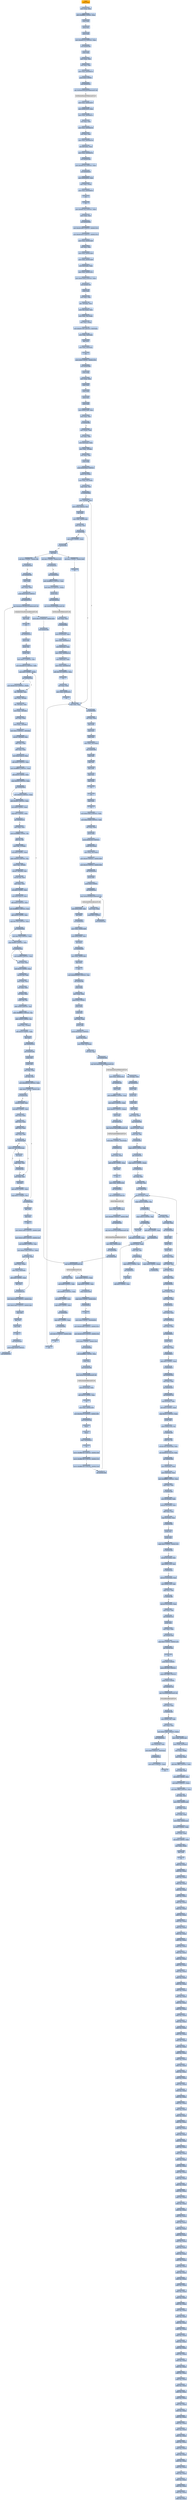 digraph G {
node[shape=rectangle,style=filled,fillcolor=lightsteelblue,color=lightsteelblue]
bgcolor="transparent"
a0x0040c0ccpushl_ebp[label="start\npushl %ebp",color="lightgrey",fillcolor="orange"];
a0x0040c0cdmovl_esp_ebp[label="0x0040c0cd\nmovl %esp, %ebp"];
a0x0040c0cfaddl_0xfffffff0UINT8_esp[label="0x0040c0cf\naddl $0xfffffff0<UINT8>, %esp"];
a0x0040c0d2pushl_ebx[label="0x0040c0d2\npushl %ebx"];
a0x0040c0d3pushl_esi[label="0x0040c0d3\npushl %esi"];
a0x0040c0d4pushl_edi[label="0x0040c0d4\npushl %edi"];
a0x0040c0d5movl_0x40a114UINT32_eax[label="0x0040c0d5\nmovl $0x40a114<UINT32>, %eax"];
a0x0040c0dacall_0x004054e0[label="0x0040c0da\ncall 0x004054e0"];
a0x004054e0pushl_ebx[label="0x004054e0\npushl %ebx"];
a0x004054e1movl_eax_ebx[label="0x004054e1\nmovl %eax, %ebx"];
a0x004054e3xorl_eax_eax[label="0x004054e3\nxorl %eax, %eax"];
a0x004054e5movl_eax_0x0040d7c0[label="0x004054e5\nmovl %eax, 0x0040d7c0"];
a0x004054eapushl_0x0UINT8[label="0x004054ea\npushl $0x0<UINT8>"];
a0x004054eccall_0x0040541c[label="0x004054ec\ncall 0x0040541c"];
a0x0040541cjmp_GetModuleHandleW_kernel32_dll[label="0x0040541c\njmp GetModuleHandleW@kernel32.dll"];
GetModuleHandleW_kernel32_dll[label="GetModuleHandleW@kernel32.dll",color="lightgrey",fillcolor="lightgrey"];
a0x004054f1movl_eax_0x00413b70[label="0x004054f1\nmovl %eax, 0x00413b70"];
a0x004054f6movl_0x00413b70_eax[label="0x004054f6\nmovl 0x00413b70, %eax"];
a0x004054fbmovl_eax_0x0040d7cc[label="0x004054fb\nmovl %eax, 0x0040d7cc"];
a0x00405500xorl_eax_eax[label="0x00405500\nxorl %eax, %eax"];
a0x00405502movl_eax_0x0040d7d0[label="0x00405502\nmovl %eax, 0x0040d7d0"];
a0x00405507xorl_eax_eax[label="0x00405507\nxorl %eax, %eax"];
a0x00405509movl_eax_0x0040d7d4[label="0x00405509\nmovl %eax, 0x0040d7d4"];
a0x0040550eleal_0x8ebx__eax[label="0x0040550e\nleal 0x8(%ebx), %eax"];
a0x00405511movl_eax_0x0040d7dc[label="0x00405511\nmovl %eax, 0x0040d7dc"];
a0x00405516call_0x004054d4[label="0x00405516\ncall 0x004054d4"];
a0x004054d4movl_0x40d7c8UINT32_eax[label="0x004054d4\nmovl $0x40d7c8<UINT32>, %eax"];
a0x004054d9call_0x00404e20[label="0x004054d9\ncall 0x00404e20"];
a0x00404e20movl_0x0040d024_edx[label="0x00404e20\nmovl 0x0040d024, %edx"];
a0x00404e26movl_edx_eax_[label="0x00404e26\nmovl %edx, (%eax)"];
a0x00404e28movl_eax_0x0040d024[label="0x00404e28\nmovl %eax, 0x0040d024"];
a0x00404e2dret[label="0x00404e2d\nret"];
a0x004054deret[label="0x004054de\nret"];
a0x0040551bmovl_0x40d7c8UINT32_edx[label="0x0040551b\nmovl $0x40d7c8<UINT32>, %edx"];
a0x00405520movl_ebx_eax[label="0x00405520\nmovl %ebx, %eax"];
a0x00405522call_0x00403904[label="0x00405522\ncall 0x00403904"];
a0x00403904movl_0x401048UINT32_0x00411010[label="0x00403904\nmovl $0x401048<UINT32>, 0x00411010"];
a0x0040390emovl_0x401050UINT32_0x00411014[label="0x0040390e\nmovl $0x401050<UINT32>, 0x00411014"];
a0x00403918movl_eax_0x00413ad0[label="0x00403918\nmovl %eax, 0x00413ad0"];
a0x0040391dxorl_eax_eax[label="0x0040391d\nxorl %eax, %eax"];
a0x0040391fmovl_eax_0x00413ad4[label="0x0040391f\nmovl %eax, 0x00413ad4"];
a0x00403924movl_edx_0x00413ad8[label="0x00403924\nmovl %edx, 0x00413ad8"];
a0x0040392amovl_0x4edx__eax[label="0x0040392a\nmovl 0x4(%edx), %eax"];
a0x0040392dmovl_eax_0x0041101c[label="0x0040392d\nmovl %eax, 0x0041101c"];
a0x00403932movl_0x413ac8UINT32_eax[label="0x00403932\nmovl $0x413ac8<UINT32>, %eax"];
a0x00403937call_0x004037e8[label="0x00403937\ncall 0x004037e8"];
a0x004037e8pushl_eax[label="0x004037e8\npushl %eax"];
a0x004037e9xorl_edx_edx[label="0x004037e9\nxorl %edx, %edx"];
a0x004037ebleal__16ebp__eax[label="0x004037eb\nleal -16(%ebp), %eax"];
a0x004037eemovl_fs_edx__ecx[label="0x004037ee\nmovl %fs:(%edx), %ecx"];
a0x004037f1movl_eax_fs_edx_[label="0x004037f1\nmovl %eax, %fs:(%edx)"];
a0x004037f4movl_ecx_eax_[label="0x004037f4\nmovl %ecx, (%eax)"];
a0x004037f6movl_0x403748UINT32_0x4eax_[label="0x004037f6\nmovl $0x403748<UINT32>, 0x4(%eax)"];
a0x004037fdmovl_ebp_0x8eax_[label="0x004037fd\nmovl %ebp, 0x8(%eax)"];
a0x00403800popl_ecx[label="0x00403800\npopl %ecx"];
a0x00403801movl_eax_0x4ecx_[label="0x00403801\nmovl %eax, 0x4(%ecx)"];
a0x00403804ret[label="0x00403804\nret"];
a0x0040393cmovb_0x0UINT8_0x00411024[label="0x0040393c\nmovb $0x0<UINT8>, 0x00411024"];
a0x00403943call_0x00403898[label="0x00403943\ncall 0x00403898"];
a0x00403898pushl_ebp[label="0x00403898\npushl %ebp"];
a0x00403899movl_esp_ebp[label="0x00403899\nmovl %esp, %ebp"];
a0x0040389bpushl_ecx[label="0x0040389b\npushl %ecx"];
a0x0040389cpushl_ebx[label="0x0040389c\npushl %ebx"];
a0x0040389dpushl_esi[label="0x0040389d\npushl %esi"];
a0x0040389epushl_edi[label="0x0040389e\npushl %edi"];
a0x0040389fmovl_0x00413ad0_eax[label="0x0040389f\nmovl 0x00413ad0, %eax"];
a0x004038a4testl_eax_eax[label="0x004038a4\ntestl %eax, %eax"];
a0x004038a6je_0x004038fe[label="0x004038a6\nje 0x004038fe"];
a0x004038a8movl_eax__edi[label="0x004038a8\nmovl (%eax), %edi"];
a0x004038aaxorl_ebx_ebx[label="0x004038aa\nxorl %ebx, %ebx"];
a0x004038acmovl_0x4eax__eax[label="0x004038ac\nmovl 0x4(%eax), %eax"];
a0x004038afmovl_eax__4ebp_[label="0x004038af\nmovl %eax, -4(%ebp)"];
a0x004038b2xorl_eax_eax[label="0x004038b2\nxorl %eax, %eax"];
a0x004038b4pushl_ebp[label="0x004038b4\npushl %ebp"];
a0x004038b5pushl_0x4038eaUINT32[label="0x004038b5\npushl $0x4038ea<UINT32>"];
a0x004038bapushl_fs_eax_[label="0x004038ba\npushl %fs:(%eax)"];
a0x004038bdmovl_esp_fs_eax_[label="0x004038bd\nmovl %esp, %fs:(%eax)"];
a0x004038c0cmpl_ebx_edi[label="0x004038c0\ncmpl %ebx, %edi"];
a0x004038c2jle_0x004038e0[label="0x004038c2\njle 0x004038e0"];
a0x004038c4movl__4ebp__eax[label="0x004038c4\nmovl -4(%ebp), %eax"];
a0x004038c7movl_eaxebx8__esi[label="0x004038c7\nmovl (%eax,%ebx,8), %esi"];
a0x004038caincl_ebx[label="0x004038ca\nincl %ebx"];
a0x004038cbmovl_ebx_0x00413ad4[label="0x004038cb\nmovl %ebx, 0x00413ad4"];
a0x004038d1testl_esi_esi[label="0x004038d1\ntestl %esi, %esi"];
a0x004038d3je_0x004038dc[label="0x004038d3\nje 0x004038dc"];
a0x004038dccmpl_ebx_edi[label="0x004038dc\ncmpl %ebx, %edi"];
a0x004038dejg_0x004038c4[label="0x004038de\njg 0x004038c4"];
a0x004038d5cmpl_0x0UINT8_esi_[label="0x004038d5\ncmpl $0x0<UINT8>, (%esi)"];
a0x004038d8je_0x004038dc[label="0x004038d8\nje 0x004038dc"];
a0x004038dacall_esi[label="0x004038da\ncall %esi"];
a0x0040c000subl_0x1UINT8_0x004118bc[label="0x0040c000\nsubl $0x1<UINT8>, 0x004118bc"];
a0x0040c007jae_0x0040c0a9[label="0x0040c007\njae 0x0040c0a9"];
a0x0040c00dcall_0x00405380[label="0x0040c00d\ncall 0x00405380"];
a0x00405380pushl_ebp[label="0x00405380\npushl %ebp"];
a0x00405381movl_esp_ebp[label="0x00405381\nmovl %esp, %ebp"];
a0x00405383pushl_0x413b54UINT32[label="0x00405383\npushl $0x413b54<UINT32>"];
a0x00405388call_0x00401020[label="0x00405388\ncall 0x00401020"];
a0x00401020jmp_InitializeCriticalSection_kernel32_dll[label="0x00401020\njmp InitializeCriticalSection@kernel32.dll"];
InitializeCriticalSection_kernel32_dll[label="InitializeCriticalSection@kernel32.dll",color="lightgrey",fillcolor="lightgrey"];
a0x0040538dpopl_ebp[label="0x0040538d\npopl %ebp"];
a0x0040538eret[label="0x0040538e\nret"];
a0x0040c012call_0x00402b18[label="0x0040c012\ncall 0x00402b18"];
a0x00402b18pushl_ebx[label="0x00402b18\npushl %ebx"];
a0x00402b19pushl_esi[label="0x00402b19\npushl %esi"];
a0x00402b1apushl_edi[label="0x00402b1a\npushl %edi"];
a0x00402b1bmovl_0x37UINT32_esi[label="0x00402b1b\nmovl $0x37<UINT32>, %esi"];
a0x00402b20movl_0x40d070UINT32_ebx[label="0x00402b20\nmovl $0x40d070<UINT32>, %ebx"];
a0x00402b25cmpl_0x0UINT8_ebx_[label="0x00402b25\ncmpl $0x0<UINT8>, (%ebx)"];
a0x00402b28jne_0x00402b30[label="0x00402b28\njne 0x00402b30"];
a0x00402b30leal__28ebx__eax[label="0x00402b30\nleal -28(%ebx), %eax"];
a0x00402b33movl_eax__8ebx_[label="0x00402b33\nmovl %eax, -8(%ebx)"];
a0x00402b36leal__28ebx__eax[label="0x00402b36\nleal -28(%ebx), %eax"];
a0x00402b39movl_eax__24ebx_[label="0x00402b39\nmovl %eax, -24(%ebx)"];
a0x00402b3cxorl_eax_eax[label="0x00402b3c\nxorl %eax, %eax"];
a0x00402b3emovl_eax__16ebx_[label="0x00402b3e\nmovl %eax, -16(%ebx)"];
a0x00402b41movl_0x1UINT32__20ebx_[label="0x00402b41\nmovl $0x1<UINT32>, -20(%ebx)"];
a0x00402b48movzwl__26ebx__eax[label="0x00402b48\nmovzwl -26(%ebx), %eax"];
a0x00402b4caddl_eax_eax[label="0x00402b4c\naddl %eax, %eax"];
a0x00402b4eaddl_eax_eax[label="0x00402b4e\naddl %eax, %eax"];
a0x00402b50leal_eaxeax2__eax[label="0x00402b50\nleal (%eax,%eax,2), %eax"];
a0x00402b53addl_0xefUINT32_eax[label="0x00402b53\naddl $0xef<UINT32>, %eax"];
a0x00402b58andl_0xffffff00UINT32_eax[label="0x00402b58\nandl $0xffffff00<UINT32>, %eax"];
a0x00402b5daddl_0x30UINT8_eax[label="0x00402b5d\naddl $0x30<UINT8>, %eax"];
a0x00402b60cmpl_0xb30UINT32_eax[label="0x00402b60\ncmpl $0xb30<UINT32>, %eax"];
a0x00402b65jae_0x00402b6c[label="0x00402b65\njae 0x00402b6c"];
a0x00402b67movl_0xb30UINT32_eax[label="0x00402b67\nmovl $0xb30<UINT32>, %eax"];
a0x00402b6caddl_0x4d0UINT32_eax[label="0x00402b6c\naddl $0x4d0<UINT32>, %eax"];
a0x00402b71shrl_0xdUINT8_eax[label="0x00402b71\nshrl $0xd<UINT8>, %eax"];
a0x00402b74cmpl_0x7UINT8_eax[label="0x00402b74\ncmpl $0x7<UINT8>, %eax"];
a0x00402b77jbe_0x00402b7e[label="0x00402b77\njbe 0x00402b7e"];
a0x00402b7emovl_eax_ecx[label="0x00402b7e\nmovl %eax, %ecx"];
a0x00402b80movb_0xffffffffUINT8_dl[label="0x00402b80\nmovb $0xffffffff<UINT8>, %dl"];
a0x00402b82shlb_cl_dl[label="0x00402b82\nshlb %cl, %dl"];
a0x00402b84movb_dl__27ebx_[label="0x00402b84\nmovb %dl, -27(%ebx)"];
a0x00402b87shll_0xdUINT8_eax[label="0x00402b87\nshll $0xd<UINT8>, %eax"];
a0x00402b8aaddw_0xb30UINT16_ax[label="0x00402b8a\naddw $0xb30<UINT16>, %ax"];
a0x00402b8emovw_ax__4ebx_[label="0x00402b8e\nmovw %ax, -4(%ebx)"];
a0x00402b92movzwl__26ebx__edi[label="0x00402b92\nmovzwl -26(%ebx), %edi"];
a0x00402b96movzwl_di_eax[label="0x00402b96\nmovzwl %di, %eax"];
a0x00402b99movl_eax_ecx[label="0x00402b99\nmovl %eax, %ecx"];
a0x00402b9bshll_0x4UINT8_ecx[label="0x00402b9b\nshll $0x4<UINT8>, %ecx"];
a0x00402b9eleal_ecxecx2__ecx[label="0x00402b9e\nleal (%ecx,%ecx,2), %ecx"];
a0x00402ba1addl_0xefUINT32_ecx[label="0x00402ba1\naddl $0xef<UINT32>, %ecx"];
a0x00402ba7andl_0xffffff00UINT32_ecx[label="0x00402ba7\nandl $0xffffff00<UINT32>, %ecx"];
a0x00402badaddl_0x30UINT8_ecx[label="0x00402bad\naddl $0x30<UINT8>, %ecx"];
a0x00402bb0cmpl_0x7330UINT32_ecx[label="0x00402bb0\ncmpl $0x7330<UINT32>, %ecx"];
a0x00402bb6jae_0x00402bbd[label="0x00402bb6\njae 0x00402bbd"];
a0x00402bb8movl_0x7330UINT32_ecx[label="0x00402bb8\nmovl $0x7330<UINT32>, %ecx"];
a0x00402bbdcmpl_0xff30UINT32_ecx[label="0x00402bbd\ncmpl $0xff30<UINT32>, %ecx"];
a0x00402bc3jbe_0x00402bca[label="0x00402bc3\njbe 0x00402bca"];
a0x00402bcamovl_ecx_eax[label="0x00402bca\nmovl %ecx, %eax"];
a0x00402bccsubl_0x20UINT8_eax[label="0x00402bcc\nsubl $0x20<UINT8>, %eax"];
a0x00402bcfmovzwl_di_edx[label="0x00402bcf\nmovzwl %di, %edx"];
a0x00402bd2movl_edx_ecx[label="0x00402bd2\nmovl %edx, %ecx"];
a0x00402bd4xorl_edx_edx[label="0x00402bd4\nxorl %edx, %edx"];
a0x00402bd6divl_ecx_eax[label="0x00402bd6\ndivl %ecx, %eax"];
a0x00402bd8imulw_di_ax[label="0x00402bd8\nimulw %di, %ax"];
a0x00402bdbaddw_0xefUINT16_ax[label="0x00402bdb\naddw $0xef<UINT16>, %ax"];
a0x00402bdfandw_0xffffff00UINT16_ax[label="0x00402bdf\nandw $0xffffff00<UINT16>, %ax"];
a0x00402be3addw_0x30UINT8_ax[label="0x00402be3\naddw $0x30<UINT8>, %ax"];
a0x00402be7movw_ax__2ebx_[label="0x00402be7\nmovw %ax, -2(%ebx)"];
a0x00402bebaddl_0x20UINT8_ebx[label="0x00402beb\naddl $0x20<UINT8>, %ebx"];
a0x00402beedecl_esi[label="0x00402bee\ndecl %esi"];
a0x00402befjne_0x00402b25[label="0x00402bef\njne 0x00402b25"];
a0x00402b2amovl_0x4013c4UINT32_ebx_[label="0x00402b2a\nmovl $0x4013c4<UINT32>, (%ebx)"];
a0x00402bc5movl_0xff30UINT32_ecx[label="0x00402bc5\nmovl $0xff30<UINT32>, %ecx"];
a0x00402bf5call_0x00402ad4[label="0x00402bf5\ncall 0x00402ad4"];
a0x00402ad4pushl_esi[label="0x00402ad4\npushl %esi"];
a0x00402ad5pushl_edi[label="0x00402ad5\npushl %edi"];
a0x00402ad6xorl_eax_eax[label="0x00402ad6\nxorl %eax, %eax"];
a0x00402ad8xorl_esi_esi[label="0x00402ad8\nxorl %esi, %esi"];
a0x00402adamovl_0x40d056UINT32_edx[label="0x00402ada\nmovl $0x40d056<UINT32>, %edx"];
a0x00402adfcmpb_0x0UINT8_0x00411a06[label="0x00402adf\ncmpb $0x0<UINT8>, 0x00411a06"];
a0x00402ae6je_0x00402aed[label="0x00402ae6\nje 0x00402aed"];
a0x00402aedmovzwl_edx__edi[label="0x00402aed\nmovzwl (%edx), %edi"];
a0x00402af0shrl_0x3UINT8_edi[label="0x00402af0\nshrl $0x3<UINT8>, %edi"];
a0x00402af3movl_esi_ecx[label="0x00402af3\nmovl %esi, %ecx"];
a0x00402af5addl_ecx_ecx[label="0x00402af5\naddl %ecx, %ecx"];
a0x00402af7addl_ecx_ecx[label="0x00402af7\naddl %ecx, %ecx"];
a0x00402af9cmpl_eax_edi[label="0x00402af9\ncmpl %eax, %edi"];
a0x00402afbjbe_0x00402b08[label="0x00402afb\njbe 0x00402b08"];
a0x00402afdmovb_cl_0x4118c0eax_[label="0x00402afd\nmovb %cl, 0x4118c0(%eax)"];
a0x00402b03incl_eax[label="0x00402b03\nincl %eax"];
a0x00402b04cmpl_eax_edi[label="0x00402b04\ncmpl %eax, %edi"];
a0x00402b06ja_0x00402afd[label="0x00402b06\nja 0x00402afd"];
a0x00402b08movl_edi_eax[label="0x00402b08\nmovl %edi, %eax"];
a0x00402b0aincl_esi[label="0x00402b0a\nincl %esi"];
a0x00402b0baddl_0x20UINT8_edx[label="0x00402b0b\naddl $0x20<UINT8>, %edx"];
a0x00402b0ecmpl_0x37UINT8_esi[label="0x00402b0e\ncmpl $0x37<UINT8>, %esi"];
a0x00402b11jne_0x00402adf[label="0x00402b11\njne 0x00402adf"];
a0x00402b13popl_edi[label="0x00402b13\npopl %edi"];
a0x00402b14popl_esi[label="0x00402b14\npopl %esi"];
a0x00402b15ret[label="0x00402b15\nret"];
a0x00402bfamovl_0x411a08UINT32_0x00411a08[label="0x00402bfa\nmovl $0x411a08<UINT32>, 0x00411a08"];
a0x00402c04movl_0x411a08UINT32_0x00411a0c[label="0x00402c04\nmovl $0x411a08<UINT32>, 0x00411a0c"];
a0x00402c0emovl_0x400UINT32_esi[label="0x00402c0e\nmovl $0x400<UINT32>, %esi"];
a0x00402c13movl_0x411aa8UINT32_edx[label="0x00402c13\nmovl $0x411aa8<UINT32>, %edx"];
a0x00402c18movl_edx_eax[label="0x00402c18\nmovl %edx, %eax"];
a0x00402c1amovl_eax_eax_[label="0x00402c1a\nmovl %eax, (%eax)"];
a0x00402c1cmovl_eax_0x4eax_[label="0x00402c1c\nmovl %eax, 0x4(%eax)"];
a0x00402c1faddl_0x8UINT8_edx[label="0x00402c1f\naddl $0x8<UINT8>, %edx"];
a0x00402c22decl_esi[label="0x00402c22\ndecl %esi"];
a0x00402c23jne_0x00402c18[label="0x00402c23\njne 0x00402c18"];
a0x00402c25movl_0x413aacUINT32_0x00413aac[label="0x00402c25\nmovl $0x413aac<UINT32>, 0x00413aac"];
a0x00402c2fmovl_0x413aacUINT32_0x00413ab0[label="0x00402c2f\nmovl $0x413aac<UINT32>, 0x00413ab0"];
a0x00402c39popl_edi[label="0x00402c39\npopl %edi"];
a0x00402c3apopl_esi[label="0x00402c3a\npopl %esi"];
a0x00402c3bpopl_ebx[label="0x00402c3b\npopl %ebx"];
a0x00402c3cret[label="0x00402c3c\nret"];
a0x0040c017call_0x00404ca8[label="0x0040c017\ncall 0x00404ca8"];
a0x00404ca8pushl_0x413b38UINT32[label="0x00404ca8\npushl $0x413b38<UINT32>"];
a0x00404cadcall_0x00401020[label="0x00404cad\ncall 0x00401020"];
a0x00404cb2movw_0x7fUINT16_0x00413b50[label="0x00404cb2\nmovw $0x7f<UINT16>, 0x00413b50"];
a0x00404cbbcall_0x004010e8[label="0x00404cbb\ncall 0x004010e8"];
a0x004010e8jmp_GetVersion_kernel32_dll[label="0x004010e8\njmp GetVersion@kernel32.dll"];
GetVersion_kernel32_dll[label="GetVersion@kernel32.dll",color="lightgrey",fillcolor="lightgrey"];
a0x00404cc0andl_0xffUINT32_eax[label="0x00404cc0\nandl $0xff<UINT32>, %eax"];
a0x00404cc5cmpl_0x6UINT8_eax[label="0x00404cc5\ncmpl $0x6<UINT8>, %eax"];
a0x00404cc8setae_0x00413b34[label="0x00404cc8\nsetae 0x00413b34"];
a0x00404ccfcmpb_0x0UINT8_0x00413b34[label="0x00404ccf\ncmpb $0x0<UINT8>, 0x00413b34"];
a0x00404cd6je_0x00404d26[label="0x00404cd6\nje 0x00404d26"];
a0x00404d26ret[label="0x00404d26\nret"];
a0x0040c01cmovb_0x2UINT8_0x0040d008[label="0x0040c01c\nmovb $0x2<UINT8>, 0x0040d008"];
a0x0040c023movl_0x401048UINT32_0x00411010[label="0x0040c023\nmovl $0x401048<UINT32>, 0x00411010"];
a0x0040c02dmovl_0x401050UINT32_0x00411014[label="0x0040c02d\nmovl $0x401050<UINT32>, 0x00411014"];
a0x0040c037movb_0x2UINT8_0x00411036[label="0x0040c037\nmovb $0x2<UINT8>, 0x00411036"];
a0x0040c03ecall_0x00404f34[label="0x0040c03e\ncall 0x00404f34"];
a0x00404f34addl_0xffffffdcUINT8_esp[label="0x00404f34\naddl $0xffffffdc<UINT8>, %esp"];
a0x00404f37pushl_esp[label="0x00404f37\npushl %esp"];
a0x00404f38call_0x004010f0[label="0x00404f38\ncall 0x004010f0"];
a0x004010f0jmp_GetSystemInfo_kernel32_dll[label="0x004010f0\njmp GetSystemInfo@kernel32.dll"];
GetSystemInfo_kernel32_dll[label="GetSystemInfo@kernel32.dll",color="lightgrey",fillcolor="lightgrey"];
a0x00404f3dmovl_0x14esp__eax[label="0x00404f3d\nmovl 0x14(%esp), %eax"];
a0x00404f41addl_0x24UINT8_esp[label="0x00404f41\naddl $0x24<UINT8>, %esp"];
a0x00404f44ret[label="0x00404f44\nret"];
a0x0040c043movl_eax_0x00411038[label="0x0040c043\nmovl %eax, 0x00411038"];
a0x0040c048movl_0x404a70UINT32_0x00411000[label="0x0040c048\nmovl $0x404a70<UINT32>, 0x00411000"];
a0x0040c052call_0x004032f0[label="0x0040c052\ncall 0x004032f0"];
a0x004032f0fninit_[label="0x004032f0\nfninit "];
a0x004032f2fwait_[label="0x004032f2\nfwait "];
a0x004032f3fldcw_0x0040d014[label="0x004032f3\nfldcw 0x0040d014"];
a0x004032f9ret[label="0x004032f9\nret"];
a0x0040c057movw_0xffffd7b0UINT16_0x00411040[label="0x0040c057\nmovw $0xffffd7b0<UINT16>, 0x00411040"];
a0x0040c060movw_0xffffd7b0UINT16_0x00411310[label="0x0040c060\nmovw $0xffffd7b0<UINT16>, 0x00411310"];
a0x0040c069movw_0xffffd7b0UINT16_0x004115e0[label="0x0040c069\nmovw $0xffffd7b0<UINT16>, 0x004115e0"];
a0x0040c072call_0x00401080[label="0x0040c072\ncall 0x00401080"];
a0x00401080jmp_GetCommandLineW_kernel32_dll[label="0x00401080\njmp GetCommandLineW@kernel32.dll"];
GetCommandLineW_kernel32_dll[label="GetCommandLineW@kernel32.dll",color="lightgrey",fillcolor="lightgrey"];
a0x0040c077movl_eax_0x0041102c[label="0x0040c077\nmovl %eax, 0x0041102c"];
a0x0040c07ccall_0x004010f8[label="0x0040c07c\ncall 0x004010f8"];
a0x004010f8pushl_ebx[label="0x004010f8\npushl %ebx"];
a0x004010f9addl_0xffffffbcUINT8_esp[label="0x004010f9\naddl $0xffffffbc<UINT8>, %esp"];
a0x004010fcmovl_0xaUINT32_ebx[label="0x004010fc\nmovl $0xa<UINT32>, %ebx"];
a0x00401101movl_0x44UINT32_esp_[label="0x00401101\nmovl $0x44<UINT32>, (%esp)"];
a0x00401108pushl_esp[label="0x00401108\npushl %esp"];
a0x00401109call_0x004010a8[label="0x00401109\ncall 0x004010a8"];
a0x004010a8jmp_GetStartupInfoA_kernel32_dll[label="0x004010a8\njmp GetStartupInfoA@kernel32.dll"];
GetStartupInfoA_kernel32_dll[label="GetStartupInfoA@kernel32.dll",color="lightgrey",fillcolor="lightgrey"];
a0x0040110etestb_0x1UINT8_0x2cesp_[label="0x0040110e\ntestb $0x1<UINT8>, 0x2c(%esp)"];
a0x00401113je_0x0040111a[label="0x00401113\nje 0x0040111a"];
a0x0040111amovl_ebx_eax[label="0x0040111a\nmovl %ebx, %eax"];
a0x0040111caddl_0x44UINT8_esp[label="0x0040111c\naddl $0x44<UINT8>, %esp"];
a0x0040111fpopl_ebx[label="0x0040111f\npopl %ebx"];
a0x00401120ret[label="0x00401120\nret"];
a0x0040c081movl_eax_0x00411028[label="0x0040c081\nmovl %eax, 0x00411028"];
a0x0040c086call_0x00404f2c[label="0x0040c086\ncall 0x00404f2c"];
a0x00404f2cjmp_GetACP_kernel32_dll[label="0x00404f2c\njmp GetACP@kernel32.dll"];
GetACP_kernel32_dll[label="GetACP@kernel32.dll",color="lightgrey",fillcolor="lightgrey"];
a0x0040c08bmovl_eax_0x004118ac[label="0x0040c08b\nmovl %eax, 0x004118ac"];
a0x0040c090movl_0x4b0UINT32_0x004118b0[label="0x0040c090\nmovl $0x4b0<UINT32>, 0x004118b0"];
a0x0040c09acall_0x004010e0[label="0x0040c09a\ncall 0x004010e0"];
a0x004010e0jmp_GetCurrentThreadId_kernel32_dll[label="0x004010e0\njmp GetCurrentThreadId@kernel32.dll"];
GetCurrentThreadId_kernel32_dll[label="GetCurrentThreadId@kernel32.dll",color="lightgrey",fillcolor="lightgrey"];
a0x0040c09fmovl_eax_0x00411020[label="0x0040c09f\nmovl %eax, 0x00411020"];
a0x0040c0a4call_0x00404f48[label="0x0040c0a4\ncall 0x00404f48"];
a0x00404f48call_0x004010e8[label="0x00404f48\ncall 0x004010e8"];
a0x00404f4dmovl_eax_edx[label="0x00404f4d\nmovl %eax, %edx"];
a0x00404f4fandl_0xffUINT32_edx[label="0x00404f4f\nandl $0xff<UINT32>, %edx"];
a0x00404f55andl_0xff00UINT32_eax[label="0x00404f55\nandl $0xff00<UINT32>, %eax"];
a0x00404f5ashrl_0x8UINT8_eax[label="0x00404f5a\nshrl $0x8<UINT8>, %eax"];
a0x00404f5dcmpl_0x5UINT8_edx[label="0x00404f5d\ncmpl $0x5<UINT8>, %edx"];
a0x00404f60jne_0x00404f67[label="0x00404f60\njne 0x00404f67"];
a0x00404f62cmpl_0x1UINT8_eax[label="0x00404f62\ncmpl $0x1<UINT8>, %eax"];
a0x00404f65jae_0x00404f6c[label="0x00404f65\njae 0x00404f6c"];
a0x00404f6cmovl_0x7fUINT32_0x004118b4[label="0x00404f6c\nmovl $0x7f<UINT32>, 0x004118b4"];
a0x00404f76ret[label="0x00404f76\nret"];
a0x0040c0a9ret[label="0x0040c0a9\nret"];
a0x0040c0acsubl_0x1UINT8_0x00413b78[label="0x0040c0ac\nsubl $0x1<UINT8>, 0x00413b78"];
a0x0040c0b3jae_0x0040c0c1[label="0x0040c0b3\njae 0x0040c0c1"];
a0x0040c0b5call_0x00405634[label="0x0040c0b5\ncall 0x00405634"];
a0x00405634addl_0xfffffeecUINT32_esp[label="0x00405634\naddl $0xfffffeec<UINT32>, %esp"];
a0x0040563amovl_0x114UINT32_esp_[label="0x0040563a\nmovl $0x114<UINT32>, (%esp)"];
a0x00405641pushl_esp[label="0x00405641\npushl %esp"];
a0x00405642call_0x0040554c[label="0x00405642\ncall 0x0040554c"];
a0x0040554cjmp_GetVersionExW_kernel32_dll[label="0x0040554c\njmp GetVersionExW@kernel32.dll"];
GetVersionExW_kernel32_dll[label="GetVersionExW@kernel32.dll",color="lightgrey",fillcolor="lightgrey"];
a0x00405647testl_eax_eax[label="0x00405647\ntestl %eax, %eax"];
a0x00405649je_0x00405666[label="0x00405649\nje 0x00405666"];
a0x0040564bmovl_0x10esp__eax[label="0x0040564b\nmovl 0x10(%esp), %eax"];
a0x0040564fmovl_eax_0x0040d7ec[label="0x0040564f\nmovl %eax, 0x0040d7ec"];
a0x00405654movl_0x4esp__eax[label="0x00405654\nmovl 0x4(%esp), %eax"];
a0x00405658movl_eax_0x0040d7e4[label="0x00405658\nmovl %eax, 0x0040d7e4"];
a0x0040565dmovl_0x8esp__eax[label="0x0040565d\nmovl 0x8(%esp), %eax"];
a0x00405661movl_eax_0x0040d7e8[label="0x00405661\nmovl %eax, 0x0040d7e8"];
a0x00405666addl_0x114UINT32_esp[label="0x00405666\naddl $0x114<UINT32>, %esp"];
a0x0040566cret[label="0x0040566c\nret"];
a0x0040c0baxorl_eax_eax[label="0x0040c0ba\nxorl %eax, %eax"];
a0x0040c0bcmovl_eax_0x00413b7c[label="0x0040c0bc\nmovl %eax, 0x00413b7c"];
a0x0040c0c1ret[label="0x0040c0c1\nret"];
a0x0040c0c4subl_0x1UINT8_0x00413b80[label="0x0040c0c4\nsubl $0x1<UINT8>, 0x00413b80"];
a0x0040c0cbret[label="0x0040c0cb\nret"];
a0x004038e0xorl_eax_eax[label="0x004038e0\nxorl %eax, %eax"];
a0x004038e2popl_edx[label="0x004038e2\npopl %edx"];
a0x004038e3popl_ecx[label="0x004038e3\npopl %ecx"];
a0x004038e4popl_ecx[label="0x004038e4\npopl %ecx"];
a0x004038e5movl_edx_fs_eax_[label="0x004038e5\nmovl %edx, %fs:(%eax)"];
a0x004038e8jmp_0x004038fe[label="0x004038e8\njmp 0x004038fe"];
a0x004038fepopl_edi[label="0x004038fe\npopl %edi"];
a0x004038ffpopl_esi[label="0x004038ff\npopl %esi"];
a0x00403900popl_ebx[label="0x00403900\npopl %ebx"];
a0x00403901popl_ecx[label="0x00403901\npopl %ecx"];
a0x00403902popl_ebp[label="0x00403902\npopl %ebp"];
a0x00403903ret[label="0x00403903\nret"];
a0x00403948ret[label="0x00403948\nret"];
a0x00405527popl_ebx[label="0x00405527\npopl %ebx"];
a0x00405528ret[label="0x00405528\nret"];
a0x0040c0dfmovl_0x413b9cUINT32_ebx[label="0x0040c0df\nmovl $0x413b9c<UINT32>, %ebx"];
a0x0040c0e4movl_0x413b98UINT32_edi[label="0x0040c0e4\nmovl $0x413b98<UINT32>, %edi"];
a0x0040c0e9xorl_eax_eax[label="0x0040c0e9\nxorl %eax, %eax"];
a0x0040c0ebpushl_ebp[label="0x0040c0eb\npushl %ebp"];
a0x0040c0ecpushl_0x40c242UINT32[label="0x0040c0ec\npushl $0x40c242<UINT32>"];
a0x0040c0f1pushl_fs_eax_[label="0x0040c0f1\npushl %fs:(%eax)"];
a0x0040c0f4movl_esp_fs_eax_[label="0x0040c0f4\nmovl %esp, %fs:(%eax)"];
a0x0040c0f7movl_0xc8UINT32_0x00413b90[label="0x0040c0f7\nmovl $0xc8<UINT32>, 0x00413b90"];
a0x0040c101movl_0x19UINT32_0x00413b94[label="0x0040c101\nmovl $0x19<UINT32>, 0x00413b94"];
a0x0040c10bcall_0x0040a0a4[label="0x0040c10b\ncall 0x0040a0a4"];
a0x0040a0a4pushl_ebx[label="0x0040a0a4\npushl %ebx"];
a0x0040a0a5pushl_0x0UINT8[label="0x0040a0a5\npushl $0x0<UINT8>"];
a0x0040a0a7call_0x004055ac[label="0x0040a0a7\ncall 0x004055ac"];
a0x004055acjmp_GetSystemMetrics_user32_dll[label="0x004055ac\njmp GetSystemMetrics@user32.dll"];
GetSystemMetrics_user32_dll[label="GetSystemMetrics@user32.dll",color="lightgrey",fillcolor="lightgrey"];
a0x0040a0acmovl_eax_ebx[label="0x0040a0ac\nmovl %eax, %ebx"];
a0x0040a0aepushl_0x1UINT8[label="0x0040a0ae\npushl $0x1<UINT8>"];
a0x0040a0b0call_0x004055ac[label="0x0040a0b0\ncall 0x004055ac"];
a0x0040a0b5subl_0x00413b90_ebx[label="0x0040a0b5\nsubl 0x00413b90, %ebx"];
a0x0040a0bbsarl_ebx[label="0x0040a0bb\nsarl %ebx"];
a0x0040a0bdjns_0x0040a0c2[label="0x0040a0bd\njns 0x0040a0c2"];
a0x0040a0c2movl_ebx_0x00413b88[label="0x0040a0c2\nmovl %ebx, 0x00413b88"];
a0x0040a0c8subl_0x00413b94_eax[label="0x0040a0c8\nsubl 0x00413b94, %eax"];
a0x0040a0cesarl_eax[label="0x0040a0ce\nsarl %eax"];
a0x0040a0d0jns_0x0040a0d5[label="0x0040a0d0\njns 0x0040a0d5"];
a0x0040a0d5movl_eax_0x00413b8c[label="0x0040a0d5\nmovl %eax, 0x00413b8c"];
a0x0040a0dapopl_ebx[label="0x0040a0da\npopl %ebx"];
a0x0040a0dbret[label="0x0040a0db\nret"];
a0x0040c110movl_0x80000000UINT32_esi[label="0x0040c110\nmovl $0x80000000<UINT32>, %esi"];
a0x0040c115call_0x00402ff0[label="0x0040c115\ncall 0x00402ff0"];
a0x00402ff0pushl_ebp[label="0x00402ff0\npushl %ebp"];
a0x00402ff1movl_esp_ebp[label="0x00402ff1\nmovl %esp, %ebp"];
a0x00402ff3pushl_0x0UINT8[label="0x00402ff3\npushl $0x0<UINT8>"];
a0x00402ff5pushl_ebx[label="0x00402ff5\npushl %ebx"];
a0x00402ff6pushl_esi[label="0x00402ff6\npushl %esi"];
a0x00402ff7xorl_eax_eax[label="0x00402ff7\nxorl %eax, %eax"];
a0x00402ff9pushl_ebp[label="0x00402ff9\npushl %ebp"];
a0x00402ffapushl_0x403041UINT32[label="0x00402ffa\npushl $0x403041<UINT32>"];
a0x00402fffpushl_fs_eax_[label="0x00402fff\npushl %fs:(%eax)"];
a0x00403002movl_esp_fs_eax_[label="0x00403002\nmovl %esp, %fs:(%eax)"];
a0x00403005xorl_esi_esi[label="0x00403005\nxorl %esi, %esi"];
a0x00403007call_0x00401080[label="0x00403007\ncall 0x00401080"];
a0x0040300cleal__4ebp__edx[label="0x0040300c\nleal -4(%ebp), %edx"];
a0x0040300fcall_0x00402f34[label="0x0040300f\ncall 0x00402f34"];
a0x00402f34pushl_ebx[label="0x00402f34\npushl %ebx"];
a0x00402f35pushl_esi[label="0x00402f35\npushl %esi"];
a0x00402f36pushl_edi[label="0x00402f36\npushl %edi"];
a0x00402f37pushl_ebp[label="0x00402f37\npushl %ebp"];
a0x00402f38movl_edx_ebx[label="0x00402f38\nmovl %edx, %ebx"];
a0x00402f3ajmp_0x00402f3f[label="0x00402f3a\njmp 0x00402f3f"];
a0x00402f3fmovzwl_eax__edx[label="0x00402f3f\nmovzwl (%eax), %edx"];
a0x00402f42testw_dx_dx[label="0x00402f42\ntestw %dx, %dx"];
a0x00402f45je_0x00402f4d[label="0x00402f45\nje 0x00402f4d"];
a0x00402f47cmpw_0x20UINT8_dx[label="0x00402f47\ncmpw $0x20<UINT8>, %dx"];
a0x00402f4bjbe_0x00402f3c[label="0x00402f4b\njbe 0x00402f3c"];
a0x00402f4dcmpw_0x22UINT8_eax_[label="0x00402f4d\ncmpw $0x22<UINT8>, (%eax)"];
a0x00402f51jne_0x00402f5f[label="0x00402f51\njne 0x00402f5f"];
a0x00402f5fxorl_edi_edi[label="0x00402f5f\nxorl %edi, %edi"];
a0x00402f61movl_eax_esi[label="0x00402f61\nmovl %eax, %esi"];
a0x00402f63jmp_0x00402f91[label="0x00402f63\njmp 0x00402f91"];
a0x00402f91movzwl_eax__ebp[label="0x00402f91\nmovzwl (%eax), %ebp"];
a0x00402f94cmpw_0x20UINT8_bp[label="0x00402f94\ncmpw $0x20<UINT8>, %bp"];
a0x00402f98ja_0x00402f65[label="0x00402f98\nja 0x00402f65"];
a0x00402f65cmpw_0x22UINT8_bp[label="0x00402f65\ncmpw $0x22<UINT8>, %bp"];
a0x00402f69jne_0x00402f8d[label="0x00402f69\njne 0x00402f8d"];
a0x00402f8dincl_edi[label="0x00402f8d\nincl %edi"];
a0x00402f8eaddl_0x2UINT8_eax[label="0x00402f8e\naddl $0x2<UINT8>, %eax"];
a0x00402f6baddl_0x2UINT8_eax[label="0x00402f6b\naddl $0x2<UINT8>, %eax"];
a0x00402f6ejmp_0x00402f74[label="0x00402f6e\njmp 0x00402f74"];
a0x00402f74movzwl_eax__edx[label="0x00402f74\nmovzwl (%eax), %edx"];
a0x00402f77testw_dx_dx[label="0x00402f77\ntestw %dx, %dx"];
a0x00402f7aje_0x00402f82[label="0x00402f7a\nje 0x00402f82"];
a0x00402f7ccmpw_0x22UINT8_dx[label="0x00402f7c\ncmpw $0x22<UINT8>, %dx"];
a0x00402f80jne_0x00402f70[label="0x00402f80\njne 0x00402f70"];
a0x00402f70incl_edi[label="0x00402f70\nincl %edi"];
a0x00402f71addl_0x2UINT8_eax[label="0x00402f71\naddl $0x2<UINT8>, %eax"];
a0x00402f82cmpw_0x0UINT8_eax_[label="0x00402f82\ncmpw $0x0<UINT8>, (%eax)"];
a0x00402f86je_0x00402f91[label="0x00402f86\nje 0x00402f91"];
a0x00402f9amovl_ebx_eax[label="0x00402f9a\nmovl %ebx, %eax"];
a0x00402f9cmovl_edi_edx[label="0x00402f9c\nmovl %edi, %edx"];
a0x00402f9ecall_0x00404280[label="0x00402f9e\ncall 0x00404280"];
a0x00404280pushl_ebx[label="0x00404280\npushl %ebx"];
a0x00404281pushl_esi[label="0x00404281\npushl %esi"];
a0x00404282pushl_edi[label="0x00404282\npushl %edi"];
a0x00404283movl_eax_ebx[label="0x00404283\nmovl %eax, %ebx"];
a0x00404285movl_edx_esi[label="0x00404285\nmovl %edx, %esi"];
a0x00404287xorl_edi_edi[label="0x00404287\nxorl %edi, %edi"];
a0x00404289testl_edx_edx[label="0x00404289\ntestl %edx, %edx"];
a0x0040428bjle_0x0040430a[label="0x0040428b\njle 0x0040430a"];
a0x0040428dmovl_ebx__eax[label="0x0040428d\nmovl (%ebx), %eax"];
a0x0040428ftestl_eax_eax[label="0x0040428f\ntestl %eax, %eax"];
a0x00404291je_0x004042e9[label="0x00404291\nje 0x004042e9"];
a0x004042e9movl_edx_eax[label="0x004042e9\nmovl %edx, %eax"];
a0x004042ebcall_0x004045dc[label="0x004042eb\ncall 0x004045dc"];
a0x004045dctestl_eax_eax[label="0x004045dc\ntestl %eax, %eax"];
a0x004045dejle_0x0040461a[label="0x004045de\njle 0x0040461a"];
a0x004045e0pushl_eax[label="0x004045e0\npushl %eax"];
a0x004045e1addl_eax_eax[label="0x004045e1\naddl %eax, %eax"];
a0x004045e3jo_0x00404615[label="0x004045e3\njo 0x00404615"];
a0x004045e5addl_0xeUINT8_eax[label="0x004045e5\naddl $0xe<UINT8>, %eax"];
a0x004045e8jo_0x00404615[label="0x004045e8\njo 0x00404615"];
a0x004045eacall_0x00402d3c[label="0x004045ea\ncall 0x00402d3c"];
a0x00402d3ctestl_eax_eax[label="0x00402d3c\ntestl %eax, %eax"];
a0x00402d3ejle_0x00402d53[label="0x00402d3e\njle 0x00402d53"];
a0x00402d40call_0x0040d734[label="0x00402d40\ncall 0x0040d734"];
a0x00401830leal_0x3eax__edx[label="0x00401830\nleal 0x3(%eax), %edx"];
a0x00401833shrl_0x3UINT8_edx[label="0x00401833\nshrl $0x3<UINT8>, %edx"];
a0x00401836cmpl_0xa2cUINT32_eax[label="0x00401836\ncmpl $0xa2c<UINT32>, %eax"];
a0x0040183bpushl_ebx[label="0x0040183b\npushl %ebx"];
a0x0040183cmovb_0x00411035_cl[label="0x0040183c\nmovb 0x00411035, %cl"];
a0x00401842ja_0x00401a90[label="0x00401842\nja 0x00401a90"];
a0x00401848testb_cl_cl[label="0x00401848\ntestb %cl, %cl"];
a0x0040184amovzbl_0x4118c0edx__eax[label="0x0040184a\nmovzbl 0x4118c0(%edx), %eax"];
a0x00401851leal_0x40d054eax8__ebx[label="0x00401851\nleal 0x40d054(,%eax,8), %ebx"];
a0x00401858jne_0x004018b0[label="0x00401858\njne 0x004018b0"];
a0x0040185amovl_0x4ebx__edx[label="0x0040185a\nmovl 0x4(%ebx), %edx"];
a0x0040185dmovl_0x8edx__eax[label="0x0040185d\nmovl 0x8(%edx), %eax"];
a0x00401860movl_0xfffffff8UINT32_ecx[label="0x00401860\nmovl $0xfffffff8<UINT32>, %ecx"];
a0x00401865cmpl_ebx_edx[label="0x00401865\ncmpl %ebx, %edx"];
a0x00401867je_0x00401880[label="0x00401867\nje 0x00401880"];
a0x00401880movl_0x10ebx__edx[label="0x00401880\nmovl 0x10(%ebx), %edx"];
a0x00401883movzwl_0x2ebx__ecx[label="0x00401883\nmovzwl 0x2(%ebx), %ecx"];
a0x00401887addl_eax_ecx[label="0x00401887\naddl %eax, %ecx"];
a0x00401889cmpl_0xcebx__eax[label="0x00401889\ncmpl 0xc(%ebx), %eax"];
a0x0040188cja_0x00401904[label="0x0040188c\nja 0x00401904"];
a0x00401904pushl_esi[label="0x00401904\npushl %esi"];
a0x00401905pushl_edi[label="0x00401905\npushl %edi"];
a0x00401906cmpb_0x0UINT8_0x00411035[label="0x00401906\ncmpb $0x0<UINT8>, 0x00411035"];
a0x0040190dje_0x00401948[label="0x0040190d\nje 0x00401948"];
a0x00401948movsbl_0x1ebx__esi[label="0x00401948\nmovsbl 0x1(%ebx), %esi"];
a0x0040194candl_0x00411a24_esi[label="0x0040194c\nandl 0x00411a24, %esi"];
a0x00401952je_0x004019c4[label="0x00401952\nje 0x004019c4"];
a0x004019c4movzwl_0x18ebx__ecx[label="0x004019c4\nmovzwl 0x18(%ebx), %ecx"];
a0x004019c8movl_0x00411a20_edi[label="0x004019c8\nmovl 0x00411a20, %edi"];
a0x004019cecmpl_ecx_edi[label="0x004019ce\ncmpl %ecx, %edi"];
a0x004019d0jb_0x004019f8[label="0x004019d0\njb 0x004019f8"];
a0x004019f8movzwl_0x1aebx__eax[label="0x004019f8\nmovzwl 0x1a(%ebx), %eax"];
a0x004019fcmovl_eax_edi[label="0x004019fc\nmovl %eax, %edi"];
a0x004019fecall_0x0040151c[label="0x004019fe\ncall 0x0040151c"];
a0x0040151cpushl_ebx[label="0x0040151c\npushl %ebx"];
a0x0040151dmovl_eax_ebx[label="0x0040151d\nmovl %eax, %ebx"];
a0x0040151fcall_0x004014b0[label="0x0040151f\ncall 0x004014b0"];
a0x004014b0cmpl_0x0UINT8_0x00411a20[label="0x004014b0\ncmpl $0x0<UINT8>, 0x00411a20"];
a0x004014b7jne_0x004014bc[label="0x004014b7\njne 0x004014bc"];
a0x004014b9ret[label="0x004014b9\nret"];
a0x00401524pushl_0x4UINT8[label="0x00401524\npushl $0x4<UINT8>"];
a0x00401526pushl_0x1000UINT32[label="0x00401526\npushl $0x1000<UINT32>"];
a0x0040152bpushl_0x13fff0UINT32[label="0x0040152b\npushl $0x13fff0<UINT32>"];
a0x00401530pushl_0x0UINT8[label="0x00401530\npushl $0x0<UINT8>"];
a0x00401532call_0x00401124[label="0x00401532\ncall 0x00401124"];
a0x00401124jmp_VirtualAlloc_kernel32_dll[label="0x00401124\njmp VirtualAlloc@kernel32.dll"];
VirtualAlloc_kernel32_dll[label="VirtualAlloc@kernel32.dll",color="lightgrey",fillcolor="lightgrey"];
a0x00401537testl_eax_eax[label="0x00401537\ntestl %eax, %eax"];
a0x00401539je_0x00401588[label="0x00401539\nje 0x00401588"];
a0x0040153bmovl_0x00411a0c_edx[label="0x0040153b\nmovl 0x00411a0c, %edx"];
a0x00401541movl_eax_ecx[label="0x00401541\nmovl %eax, %ecx"];
a0x00401543movl_0x411a08UINT32_ecx_[label="0x00401543\nmovl $0x411a08<UINT32>, (%ecx)"];
a0x00403041jmp_0x0040352c[label="0x00403041\njmp 0x0040352c"];
a0x0040352cmovl_0x4esp__eax[label="0x0040352c\nmovl 0x4(%esp), %eax"];
a0x00403530testl_0x6UINT32_0x4eax_[label="0x00403530\ntestl $0x6<UINT32>, 0x4(%eax)"];
a0x00403537je_0x004035cc[label="0x00403537\nje 0x004035cc"];
a0x004035ccmovl_0x1UINT32_eax[label="0x004035cc\nmovl $0x1<UINT32>, %eax"];
a0x004035d1ret[label="0x004035d1\nret"];
a0x00401549movl_eax_0x00411a0c[label="0x00401549\nmovl %eax, 0x00411a0c"];
a0x0040154emovl_edx_0x4ecx_[label="0x0040154e\nmovl %edx, 0x4(%ecx)"];
a0x00401551movl_eax_edx_[label="0x00401551\nmovl %eax, (%edx)"];
a0x00401553movl_eax_edx[label="0x00401553\nmovl %eax, %edx"];
a0x00401555addl_0x13fff0UINT32_edx[label="0x00401555\naddl $0x13fff0<UINT32>, %edx"];
a0x0040155bmovl_edx_ecx[label="0x0040155b\nmovl %edx, %ecx"];
a0x0040155dsubl_0x4UINT8_ecx[label="0x0040155d\nsubl $0x4<UINT8>, %ecx"];
a0x00401560movl_0x2UINT32_ecx_[label="0x00401560\nmovl $0x2<UINT32>, (%ecx)"];
a0x00401566movl_0x13ffe0UINT32_ecx[label="0x00401566\nmovl $0x13ffe0<UINT32>, %ecx"];
a0x0040156bsubl_ebx_ecx[label="0x0040156b\nsubl %ebx, %ecx"];
a0x0040156dmovl_ecx_0x00411a20[label="0x0040156d\nmovl %ecx, 0x00411a20"];
a0x00401573subl_ebx_edx[label="0x00401573\nsubl %ebx, %edx"];
a0x00401575movl_edx_eax[label="0x00401575\nmovl %edx, %eax"];
a0x00401577movl_eax_0x00411a1c[label="0x00401577\nmovl %eax, 0x00411a1c"];
a0x0040157corl_0x2UINT8_ebx[label="0x0040157c\norl $0x2<UINT8>, %ebx"];
a0x0040157fmovl_eax_edx[label="0x0040157f\nmovl %eax, %edx"];
a0x00401581subl_0x4UINT8_edx[label="0x00401581\nsubl $0x4<UINT8>, %edx"];
a0x00401584movl_ebx_edx_[label="0x00401584\nmovl %ebx, (%edx)"];
a0x00401586popl_ebx[label="0x00401586\npopl %ebx"];
a0x00401587ret[label="0x00401587\nret"];
a0x00000000addb_al_eax_[label="0x00000000\naddb %al, (%eax)"];
a0x00000002addb_al_eax_[label="0x00000002\naddb %al, (%eax)"];
a0x00000004addb_al_eax_[label="0x00000004\naddb %al, (%eax)"];
a0x00000006addb_al_eax_[label="0x00000006\naddb %al, (%eax)"];
a0x00000008addb_al_eax_[label="0x00000008\naddb %al, (%eax)"];
a0x0000000aaddb_al_eax_[label="0x0000000a\naddb %al, (%eax)"];
a0x0000000caddb_al_eax_[label="0x0000000c\naddb %al, (%eax)"];
a0x0000000eaddb_al_eax_[label="0x0000000e\naddb %al, (%eax)"];
a0x00000010addb_al_eax_[label="0x00000010\naddb %al, (%eax)"];
a0x00000012addb_al_eax_[label="0x00000012\naddb %al, (%eax)"];
a0x00000014addb_al_eax_[label="0x00000014\naddb %al, (%eax)"];
a0x00000016addb_al_eax_[label="0x00000016\naddb %al, (%eax)"];
a0x00000018addb_al_eax_[label="0x00000018\naddb %al, (%eax)"];
a0x0000001aaddb_al_eax_[label="0x0000001a\naddb %al, (%eax)"];
a0x0000001caddb_al_eax_[label="0x0000001c\naddb %al, (%eax)"];
a0x0000001eaddb_al_eax_[label="0x0000001e\naddb %al, (%eax)"];
a0x00000020addb_al_eax_[label="0x00000020\naddb %al, (%eax)"];
a0x00000022addb_al_eax_[label="0x00000022\naddb %al, (%eax)"];
a0x00000024addb_al_eax_[label="0x00000024\naddb %al, (%eax)"];
a0x00000026addb_al_eax_[label="0x00000026\naddb %al, (%eax)"];
a0x00000028addb_al_eax_[label="0x00000028\naddb %al, (%eax)"];
a0x0000002aaddb_al_eax_[label="0x0000002a\naddb %al, (%eax)"];
a0x0000002caddb_al_eax_[label="0x0000002c\naddb %al, (%eax)"];
a0x0000002eaddb_al_eax_[label="0x0000002e\naddb %al, (%eax)"];
a0x00000030addb_al_eax_[label="0x00000030\naddb %al, (%eax)"];
a0x00000032addb_al_eax_[label="0x00000032\naddb %al, (%eax)"];
a0x00000034addb_al_eax_[label="0x00000034\naddb %al, (%eax)"];
a0x00000036addb_al_eax_[label="0x00000036\naddb %al, (%eax)"];
a0x00000038addb_al_eax_[label="0x00000038\naddb %al, (%eax)"];
a0x0000003aaddb_al_eax_[label="0x0000003a\naddb %al, (%eax)"];
a0x0000003caddb_al_eax_[label="0x0000003c\naddb %al, (%eax)"];
a0x0000003eaddb_al_eax_[label="0x0000003e\naddb %al, (%eax)"];
a0x00000040addb_al_eax_[label="0x00000040\naddb %al, (%eax)"];
a0x00000042addb_al_eax_[label="0x00000042\naddb %al, (%eax)"];
a0x00000044addb_al_eax_[label="0x00000044\naddb %al, (%eax)"];
a0x00000046addb_al_eax_[label="0x00000046\naddb %al, (%eax)"];
a0x00000048addb_al_eax_[label="0x00000048\naddb %al, (%eax)"];
a0x0000004aaddb_al_eax_[label="0x0000004a\naddb %al, (%eax)"];
a0x0000004caddb_al_eax_[label="0x0000004c\naddb %al, (%eax)"];
a0x0000004eaddb_al_eax_[label="0x0000004e\naddb %al, (%eax)"];
a0x00000050addb_al_eax_[label="0x00000050\naddb %al, (%eax)"];
a0x00000052addb_al_eax_[label="0x00000052\naddb %al, (%eax)"];
a0x00000054addb_al_eax_[label="0x00000054\naddb %al, (%eax)"];
a0x00000056addb_al_eax_[label="0x00000056\naddb %al, (%eax)"];
a0x00000058addb_al_eax_[label="0x00000058\naddb %al, (%eax)"];
a0x0000005aaddb_al_eax_[label="0x0000005a\naddb %al, (%eax)"];
a0x0000005caddb_al_eax_[label="0x0000005c\naddb %al, (%eax)"];
a0x0000005eaddb_al_eax_[label="0x0000005e\naddb %al, (%eax)"];
a0x00000060addb_al_eax_[label="0x00000060\naddb %al, (%eax)"];
a0x00000062addb_al_eax_[label="0x00000062\naddb %al, (%eax)"];
a0x00000064addb_al_eax_[label="0x00000064\naddb %al, (%eax)"];
a0x00000066addb_al_eax_[label="0x00000066\naddb %al, (%eax)"];
a0x00000068addb_al_eax_[label="0x00000068\naddb %al, (%eax)"];
a0x0000006aaddb_al_eax_[label="0x0000006a\naddb %al, (%eax)"];
a0x0000006caddb_al_eax_[label="0x0000006c\naddb %al, (%eax)"];
a0x0000006eaddb_al_eax_[label="0x0000006e\naddb %al, (%eax)"];
a0x00000070addb_al_eax_[label="0x00000070\naddb %al, (%eax)"];
a0x00000072addb_al_eax_[label="0x00000072\naddb %al, (%eax)"];
a0x00000074addb_al_eax_[label="0x00000074\naddb %al, (%eax)"];
a0x00000076addb_al_eax_[label="0x00000076\naddb %al, (%eax)"];
a0x00000078addb_al_eax_[label="0x00000078\naddb %al, (%eax)"];
a0x0000007aaddb_al_eax_[label="0x0000007a\naddb %al, (%eax)"];
a0x0000007caddb_al_eax_[label="0x0000007c\naddb %al, (%eax)"];
a0x0000007eaddb_al_eax_[label="0x0000007e\naddb %al, (%eax)"];
a0x00000080addb_al_eax_[label="0x00000080\naddb %al, (%eax)"];
a0x00000082addb_al_eax_[label="0x00000082\naddb %al, (%eax)"];
a0x00000084addb_al_eax_[label="0x00000084\naddb %al, (%eax)"];
a0x00000086addb_al_eax_[label="0x00000086\naddb %al, (%eax)"];
a0x00000088addb_al_eax_[label="0x00000088\naddb %al, (%eax)"];
a0x0000008aaddb_al_eax_[label="0x0000008a\naddb %al, (%eax)"];
a0x0000008caddb_al_eax_[label="0x0000008c\naddb %al, (%eax)"];
a0x0000008eaddb_al_eax_[label="0x0000008e\naddb %al, (%eax)"];
a0x00000090addb_al_eax_[label="0x00000090\naddb %al, (%eax)"];
a0x00000092addb_al_eax_[label="0x00000092\naddb %al, (%eax)"];
a0x00000094addb_al_eax_[label="0x00000094\naddb %al, (%eax)"];
a0x00000096addb_al_eax_[label="0x00000096\naddb %al, (%eax)"];
a0x00000098addb_al_eax_[label="0x00000098\naddb %al, (%eax)"];
a0x0000009aaddb_al_eax_[label="0x0000009a\naddb %al, (%eax)"];
a0x0000009caddb_al_eax_[label="0x0000009c\naddb %al, (%eax)"];
a0x0000009eaddb_al_eax_[label="0x0000009e\naddb %al, (%eax)"];
a0x000000a0addb_al_eax_[label="0x000000a0\naddb %al, (%eax)"];
a0x000000a2addb_al_eax_[label="0x000000a2\naddb %al, (%eax)"];
a0x000000a4addb_al_eax_[label="0x000000a4\naddb %al, (%eax)"];
a0x000000a6addb_al_eax_[label="0x000000a6\naddb %al, (%eax)"];
a0x000000a8addb_al_eax_[label="0x000000a8\naddb %al, (%eax)"];
a0x000000aaaddb_al_eax_[label="0x000000aa\naddb %al, (%eax)"];
a0x000000acaddb_al_eax_[label="0x000000ac\naddb %al, (%eax)"];
a0x000000aeaddb_al_eax_[label="0x000000ae\naddb %al, (%eax)"];
a0x000000b0addb_al_eax_[label="0x000000b0\naddb %al, (%eax)"];
a0x000000b2addb_al_eax_[label="0x000000b2\naddb %al, (%eax)"];
a0x000000b4addb_al_eax_[label="0x000000b4\naddb %al, (%eax)"];
a0x000000b6addb_al_eax_[label="0x000000b6\naddb %al, (%eax)"];
a0x000000b8addb_al_eax_[label="0x000000b8\naddb %al, (%eax)"];
a0x000000baaddb_al_eax_[label="0x000000ba\naddb %al, (%eax)"];
a0x000000bcaddb_al_eax_[label="0x000000bc\naddb %al, (%eax)"];
a0x000000beaddb_al_eax_[label="0x000000be\naddb %al, (%eax)"];
a0x000000c0addb_al_eax_[label="0x000000c0\naddb %al, (%eax)"];
a0x000000c2addb_al_eax_[label="0x000000c2\naddb %al, (%eax)"];
a0x000000c4addb_al_eax_[label="0x000000c4\naddb %al, (%eax)"];
a0x000000c6addb_al_eax_[label="0x000000c6\naddb %al, (%eax)"];
a0x000000c8addb_al_eax_[label="0x000000c8\naddb %al, (%eax)"];
a0x000000caaddb_al_eax_[label="0x000000ca\naddb %al, (%eax)"];
a0x0040c0ccpushl_ebp -> a0x0040c0cdmovl_esp_ebp [color="#000000"];
a0x0040c0cdmovl_esp_ebp -> a0x0040c0cfaddl_0xfffffff0UINT8_esp [color="#000000"];
a0x0040c0cfaddl_0xfffffff0UINT8_esp -> a0x0040c0d2pushl_ebx [color="#000000"];
a0x0040c0d2pushl_ebx -> a0x0040c0d3pushl_esi [color="#000000"];
a0x0040c0d3pushl_esi -> a0x0040c0d4pushl_edi [color="#000000"];
a0x0040c0d4pushl_edi -> a0x0040c0d5movl_0x40a114UINT32_eax [color="#000000"];
a0x0040c0d5movl_0x40a114UINT32_eax -> a0x0040c0dacall_0x004054e0 [color="#000000"];
a0x0040c0dacall_0x004054e0 -> a0x004054e0pushl_ebx [color="#000000"];
a0x004054e0pushl_ebx -> a0x004054e1movl_eax_ebx [color="#000000"];
a0x004054e1movl_eax_ebx -> a0x004054e3xorl_eax_eax [color="#000000"];
a0x004054e3xorl_eax_eax -> a0x004054e5movl_eax_0x0040d7c0 [color="#000000"];
a0x004054e5movl_eax_0x0040d7c0 -> a0x004054eapushl_0x0UINT8 [color="#000000"];
a0x004054eapushl_0x0UINT8 -> a0x004054eccall_0x0040541c [color="#000000"];
a0x004054eccall_0x0040541c -> a0x0040541cjmp_GetModuleHandleW_kernel32_dll [color="#000000"];
a0x0040541cjmp_GetModuleHandleW_kernel32_dll -> GetModuleHandleW_kernel32_dll [color="#000000"];
GetModuleHandleW_kernel32_dll -> a0x004054f1movl_eax_0x00413b70 [color="#000000"];
a0x004054f1movl_eax_0x00413b70 -> a0x004054f6movl_0x00413b70_eax [color="#000000"];
a0x004054f6movl_0x00413b70_eax -> a0x004054fbmovl_eax_0x0040d7cc [color="#000000"];
a0x004054fbmovl_eax_0x0040d7cc -> a0x00405500xorl_eax_eax [color="#000000"];
a0x00405500xorl_eax_eax -> a0x00405502movl_eax_0x0040d7d0 [color="#000000"];
a0x00405502movl_eax_0x0040d7d0 -> a0x00405507xorl_eax_eax [color="#000000"];
a0x00405507xorl_eax_eax -> a0x00405509movl_eax_0x0040d7d4 [color="#000000"];
a0x00405509movl_eax_0x0040d7d4 -> a0x0040550eleal_0x8ebx__eax [color="#000000"];
a0x0040550eleal_0x8ebx__eax -> a0x00405511movl_eax_0x0040d7dc [color="#000000"];
a0x00405511movl_eax_0x0040d7dc -> a0x00405516call_0x004054d4 [color="#000000"];
a0x00405516call_0x004054d4 -> a0x004054d4movl_0x40d7c8UINT32_eax [color="#000000"];
a0x004054d4movl_0x40d7c8UINT32_eax -> a0x004054d9call_0x00404e20 [color="#000000"];
a0x004054d9call_0x00404e20 -> a0x00404e20movl_0x0040d024_edx [color="#000000"];
a0x00404e20movl_0x0040d024_edx -> a0x00404e26movl_edx_eax_ [color="#000000"];
a0x00404e26movl_edx_eax_ -> a0x00404e28movl_eax_0x0040d024 [color="#000000"];
a0x00404e28movl_eax_0x0040d024 -> a0x00404e2dret [color="#000000"];
a0x00404e2dret -> a0x004054deret [color="#000000"];
a0x004054deret -> a0x0040551bmovl_0x40d7c8UINT32_edx [color="#000000"];
a0x0040551bmovl_0x40d7c8UINT32_edx -> a0x00405520movl_ebx_eax [color="#000000"];
a0x00405520movl_ebx_eax -> a0x00405522call_0x00403904 [color="#000000"];
a0x00405522call_0x00403904 -> a0x00403904movl_0x401048UINT32_0x00411010 [color="#000000"];
a0x00403904movl_0x401048UINT32_0x00411010 -> a0x0040390emovl_0x401050UINT32_0x00411014 [color="#000000"];
a0x0040390emovl_0x401050UINT32_0x00411014 -> a0x00403918movl_eax_0x00413ad0 [color="#000000"];
a0x00403918movl_eax_0x00413ad0 -> a0x0040391dxorl_eax_eax [color="#000000"];
a0x0040391dxorl_eax_eax -> a0x0040391fmovl_eax_0x00413ad4 [color="#000000"];
a0x0040391fmovl_eax_0x00413ad4 -> a0x00403924movl_edx_0x00413ad8 [color="#000000"];
a0x00403924movl_edx_0x00413ad8 -> a0x0040392amovl_0x4edx__eax [color="#000000"];
a0x0040392amovl_0x4edx__eax -> a0x0040392dmovl_eax_0x0041101c [color="#000000"];
a0x0040392dmovl_eax_0x0041101c -> a0x00403932movl_0x413ac8UINT32_eax [color="#000000"];
a0x00403932movl_0x413ac8UINT32_eax -> a0x00403937call_0x004037e8 [color="#000000"];
a0x00403937call_0x004037e8 -> a0x004037e8pushl_eax [color="#000000"];
a0x004037e8pushl_eax -> a0x004037e9xorl_edx_edx [color="#000000"];
a0x004037e9xorl_edx_edx -> a0x004037ebleal__16ebp__eax [color="#000000"];
a0x004037ebleal__16ebp__eax -> a0x004037eemovl_fs_edx__ecx [color="#000000"];
a0x004037eemovl_fs_edx__ecx -> a0x004037f1movl_eax_fs_edx_ [color="#000000"];
a0x004037f1movl_eax_fs_edx_ -> a0x004037f4movl_ecx_eax_ [color="#000000"];
a0x004037f4movl_ecx_eax_ -> a0x004037f6movl_0x403748UINT32_0x4eax_ [color="#000000"];
a0x004037f6movl_0x403748UINT32_0x4eax_ -> a0x004037fdmovl_ebp_0x8eax_ [color="#000000"];
a0x004037fdmovl_ebp_0x8eax_ -> a0x00403800popl_ecx [color="#000000"];
a0x00403800popl_ecx -> a0x00403801movl_eax_0x4ecx_ [color="#000000"];
a0x00403801movl_eax_0x4ecx_ -> a0x00403804ret [color="#000000"];
a0x00403804ret -> a0x0040393cmovb_0x0UINT8_0x00411024 [color="#000000"];
a0x0040393cmovb_0x0UINT8_0x00411024 -> a0x00403943call_0x00403898 [color="#000000"];
a0x00403943call_0x00403898 -> a0x00403898pushl_ebp [color="#000000"];
a0x00403898pushl_ebp -> a0x00403899movl_esp_ebp [color="#000000"];
a0x00403899movl_esp_ebp -> a0x0040389bpushl_ecx [color="#000000"];
a0x0040389bpushl_ecx -> a0x0040389cpushl_ebx [color="#000000"];
a0x0040389cpushl_ebx -> a0x0040389dpushl_esi [color="#000000"];
a0x0040389dpushl_esi -> a0x0040389epushl_edi [color="#000000"];
a0x0040389epushl_edi -> a0x0040389fmovl_0x00413ad0_eax [color="#000000"];
a0x0040389fmovl_0x00413ad0_eax -> a0x004038a4testl_eax_eax [color="#000000"];
a0x004038a4testl_eax_eax -> a0x004038a6je_0x004038fe [color="#000000"];
a0x004038a6je_0x004038fe -> a0x004038a8movl_eax__edi [color="#000000",label="F"];
a0x004038a8movl_eax__edi -> a0x004038aaxorl_ebx_ebx [color="#000000"];
a0x004038aaxorl_ebx_ebx -> a0x004038acmovl_0x4eax__eax [color="#000000"];
a0x004038acmovl_0x4eax__eax -> a0x004038afmovl_eax__4ebp_ [color="#000000"];
a0x004038afmovl_eax__4ebp_ -> a0x004038b2xorl_eax_eax [color="#000000"];
a0x004038b2xorl_eax_eax -> a0x004038b4pushl_ebp [color="#000000"];
a0x004038b4pushl_ebp -> a0x004038b5pushl_0x4038eaUINT32 [color="#000000"];
a0x004038b5pushl_0x4038eaUINT32 -> a0x004038bapushl_fs_eax_ [color="#000000"];
a0x004038bapushl_fs_eax_ -> a0x004038bdmovl_esp_fs_eax_ [color="#000000"];
a0x004038bdmovl_esp_fs_eax_ -> a0x004038c0cmpl_ebx_edi [color="#000000"];
a0x004038c0cmpl_ebx_edi -> a0x004038c2jle_0x004038e0 [color="#000000"];
a0x004038c2jle_0x004038e0 -> a0x004038c4movl__4ebp__eax [color="#000000",label="F"];
a0x004038c4movl__4ebp__eax -> a0x004038c7movl_eaxebx8__esi [color="#000000"];
a0x004038c7movl_eaxebx8__esi -> a0x004038caincl_ebx [color="#000000"];
a0x004038caincl_ebx -> a0x004038cbmovl_ebx_0x00413ad4 [color="#000000"];
a0x004038cbmovl_ebx_0x00413ad4 -> a0x004038d1testl_esi_esi [color="#000000"];
a0x004038d1testl_esi_esi -> a0x004038d3je_0x004038dc [color="#000000"];
a0x004038d3je_0x004038dc -> a0x004038dccmpl_ebx_edi [color="#000000",label="T"];
a0x004038dccmpl_ebx_edi -> a0x004038dejg_0x004038c4 [color="#000000"];
a0x004038dejg_0x004038c4 -> a0x004038c4movl__4ebp__eax [color="#000000",label="T"];
a0x004038d3je_0x004038dc -> a0x004038d5cmpl_0x0UINT8_esi_ [color="#000000",label="F"];
a0x004038d5cmpl_0x0UINT8_esi_ -> a0x004038d8je_0x004038dc [color="#000000"];
a0x004038d8je_0x004038dc -> a0x004038dacall_esi [color="#000000",label="F"];
a0x004038dacall_esi -> a0x0040c000subl_0x1UINT8_0x004118bc [color="#000000"];
a0x0040c000subl_0x1UINT8_0x004118bc -> a0x0040c007jae_0x0040c0a9 [color="#000000"];
a0x0040c007jae_0x0040c0a9 -> a0x0040c00dcall_0x00405380 [color="#000000",label="F"];
a0x0040c00dcall_0x00405380 -> a0x00405380pushl_ebp [color="#000000"];
a0x00405380pushl_ebp -> a0x00405381movl_esp_ebp [color="#000000"];
a0x00405381movl_esp_ebp -> a0x00405383pushl_0x413b54UINT32 [color="#000000"];
a0x00405383pushl_0x413b54UINT32 -> a0x00405388call_0x00401020 [color="#000000"];
a0x00405388call_0x00401020 -> a0x00401020jmp_InitializeCriticalSection_kernel32_dll [color="#000000"];
a0x00401020jmp_InitializeCriticalSection_kernel32_dll -> InitializeCriticalSection_kernel32_dll [color="#000000"];
InitializeCriticalSection_kernel32_dll -> a0x0040538dpopl_ebp [color="#000000"];
a0x0040538dpopl_ebp -> a0x0040538eret [color="#000000"];
a0x0040538eret -> a0x0040c012call_0x00402b18 [color="#000000"];
a0x0040c012call_0x00402b18 -> a0x00402b18pushl_ebx [color="#000000"];
a0x00402b18pushl_ebx -> a0x00402b19pushl_esi [color="#000000"];
a0x00402b19pushl_esi -> a0x00402b1apushl_edi [color="#000000"];
a0x00402b1apushl_edi -> a0x00402b1bmovl_0x37UINT32_esi [color="#000000"];
a0x00402b1bmovl_0x37UINT32_esi -> a0x00402b20movl_0x40d070UINT32_ebx [color="#000000"];
a0x00402b20movl_0x40d070UINT32_ebx -> a0x00402b25cmpl_0x0UINT8_ebx_ [color="#000000"];
a0x00402b25cmpl_0x0UINT8_ebx_ -> a0x00402b28jne_0x00402b30 [color="#000000"];
a0x00402b28jne_0x00402b30 -> a0x00402b30leal__28ebx__eax [color="#000000",label="T"];
a0x00402b30leal__28ebx__eax -> a0x00402b33movl_eax__8ebx_ [color="#000000"];
a0x00402b33movl_eax__8ebx_ -> a0x00402b36leal__28ebx__eax [color="#000000"];
a0x00402b36leal__28ebx__eax -> a0x00402b39movl_eax__24ebx_ [color="#000000"];
a0x00402b39movl_eax__24ebx_ -> a0x00402b3cxorl_eax_eax [color="#000000"];
a0x00402b3cxorl_eax_eax -> a0x00402b3emovl_eax__16ebx_ [color="#000000"];
a0x00402b3emovl_eax__16ebx_ -> a0x00402b41movl_0x1UINT32__20ebx_ [color="#000000"];
a0x00402b41movl_0x1UINT32__20ebx_ -> a0x00402b48movzwl__26ebx__eax [color="#000000"];
a0x00402b48movzwl__26ebx__eax -> a0x00402b4caddl_eax_eax [color="#000000"];
a0x00402b4caddl_eax_eax -> a0x00402b4eaddl_eax_eax [color="#000000"];
a0x00402b4eaddl_eax_eax -> a0x00402b50leal_eaxeax2__eax [color="#000000"];
a0x00402b50leal_eaxeax2__eax -> a0x00402b53addl_0xefUINT32_eax [color="#000000"];
a0x00402b53addl_0xefUINT32_eax -> a0x00402b58andl_0xffffff00UINT32_eax [color="#000000"];
a0x00402b58andl_0xffffff00UINT32_eax -> a0x00402b5daddl_0x30UINT8_eax [color="#000000"];
a0x00402b5daddl_0x30UINT8_eax -> a0x00402b60cmpl_0xb30UINT32_eax [color="#000000"];
a0x00402b60cmpl_0xb30UINT32_eax -> a0x00402b65jae_0x00402b6c [color="#000000"];
a0x00402b65jae_0x00402b6c -> a0x00402b67movl_0xb30UINT32_eax [color="#000000",label="F"];
a0x00402b67movl_0xb30UINT32_eax -> a0x00402b6caddl_0x4d0UINT32_eax [color="#000000"];
a0x00402b6caddl_0x4d0UINT32_eax -> a0x00402b71shrl_0xdUINT8_eax [color="#000000"];
a0x00402b71shrl_0xdUINT8_eax -> a0x00402b74cmpl_0x7UINT8_eax [color="#000000"];
a0x00402b74cmpl_0x7UINT8_eax -> a0x00402b77jbe_0x00402b7e [color="#000000"];
a0x00402b77jbe_0x00402b7e -> a0x00402b7emovl_eax_ecx [color="#000000",label="T"];
a0x00402b7emovl_eax_ecx -> a0x00402b80movb_0xffffffffUINT8_dl [color="#000000"];
a0x00402b80movb_0xffffffffUINT8_dl -> a0x00402b82shlb_cl_dl [color="#000000"];
a0x00402b82shlb_cl_dl -> a0x00402b84movb_dl__27ebx_ [color="#000000"];
a0x00402b84movb_dl__27ebx_ -> a0x00402b87shll_0xdUINT8_eax [color="#000000"];
a0x00402b87shll_0xdUINT8_eax -> a0x00402b8aaddw_0xb30UINT16_ax [color="#000000"];
a0x00402b8aaddw_0xb30UINT16_ax -> a0x00402b8emovw_ax__4ebx_ [color="#000000"];
a0x00402b8emovw_ax__4ebx_ -> a0x00402b92movzwl__26ebx__edi [color="#000000"];
a0x00402b92movzwl__26ebx__edi -> a0x00402b96movzwl_di_eax [color="#000000"];
a0x00402b96movzwl_di_eax -> a0x00402b99movl_eax_ecx [color="#000000"];
a0x00402b99movl_eax_ecx -> a0x00402b9bshll_0x4UINT8_ecx [color="#000000"];
a0x00402b9bshll_0x4UINT8_ecx -> a0x00402b9eleal_ecxecx2__ecx [color="#000000"];
a0x00402b9eleal_ecxecx2__ecx -> a0x00402ba1addl_0xefUINT32_ecx [color="#000000"];
a0x00402ba1addl_0xefUINT32_ecx -> a0x00402ba7andl_0xffffff00UINT32_ecx [color="#000000"];
a0x00402ba7andl_0xffffff00UINT32_ecx -> a0x00402badaddl_0x30UINT8_ecx [color="#000000"];
a0x00402badaddl_0x30UINT8_ecx -> a0x00402bb0cmpl_0x7330UINT32_ecx [color="#000000"];
a0x00402bb0cmpl_0x7330UINT32_ecx -> a0x00402bb6jae_0x00402bbd [color="#000000"];
a0x00402bb6jae_0x00402bbd -> a0x00402bb8movl_0x7330UINT32_ecx [color="#000000",label="F"];
a0x00402bb8movl_0x7330UINT32_ecx -> a0x00402bbdcmpl_0xff30UINT32_ecx [color="#000000"];
a0x00402bbdcmpl_0xff30UINT32_ecx -> a0x00402bc3jbe_0x00402bca [color="#000000"];
a0x00402bc3jbe_0x00402bca -> a0x00402bcamovl_ecx_eax [color="#000000",label="T"];
a0x00402bcamovl_ecx_eax -> a0x00402bccsubl_0x20UINT8_eax [color="#000000"];
a0x00402bccsubl_0x20UINT8_eax -> a0x00402bcfmovzwl_di_edx [color="#000000"];
a0x00402bcfmovzwl_di_edx -> a0x00402bd2movl_edx_ecx [color="#000000"];
a0x00402bd2movl_edx_ecx -> a0x00402bd4xorl_edx_edx [color="#000000"];
a0x00402bd4xorl_edx_edx -> a0x00402bd6divl_ecx_eax [color="#000000"];
a0x00402bd6divl_ecx_eax -> a0x00402bd8imulw_di_ax [color="#000000"];
a0x00402bd8imulw_di_ax -> a0x00402bdbaddw_0xefUINT16_ax [color="#000000"];
a0x00402bdbaddw_0xefUINT16_ax -> a0x00402bdfandw_0xffffff00UINT16_ax [color="#000000"];
a0x00402bdfandw_0xffffff00UINT16_ax -> a0x00402be3addw_0x30UINT8_ax [color="#000000"];
a0x00402be3addw_0x30UINT8_ax -> a0x00402be7movw_ax__2ebx_ [color="#000000"];
a0x00402be7movw_ax__2ebx_ -> a0x00402bebaddl_0x20UINT8_ebx [color="#000000"];
a0x00402bebaddl_0x20UINT8_ebx -> a0x00402beedecl_esi [color="#000000"];
a0x00402beedecl_esi -> a0x00402befjne_0x00402b25 [color="#000000"];
a0x00402befjne_0x00402b25 -> a0x00402b25cmpl_0x0UINT8_ebx_ [color="#000000",label="T"];
a0x00402b28jne_0x00402b30 -> a0x00402b2amovl_0x4013c4UINT32_ebx_ [color="#000000",label="F"];
a0x00402b2amovl_0x4013c4UINT32_ebx_ -> a0x00402b30leal__28ebx__eax [color="#000000"];
a0x00402b65jae_0x00402b6c -> a0x00402b6caddl_0x4d0UINT32_eax [color="#000000",label="T"];
a0x00402bb6jae_0x00402bbd -> a0x00402bbdcmpl_0xff30UINT32_ecx [color="#000000",label="T"];
a0x00402bc3jbe_0x00402bca -> a0x00402bc5movl_0xff30UINT32_ecx [color="#000000",label="F"];
a0x00402bc5movl_0xff30UINT32_ecx -> a0x00402bcamovl_ecx_eax [color="#000000"];
a0x00402befjne_0x00402b25 -> a0x00402bf5call_0x00402ad4 [color="#000000",label="F"];
a0x00402bf5call_0x00402ad4 -> a0x00402ad4pushl_esi [color="#000000"];
a0x00402ad4pushl_esi -> a0x00402ad5pushl_edi [color="#000000"];
a0x00402ad5pushl_edi -> a0x00402ad6xorl_eax_eax [color="#000000"];
a0x00402ad6xorl_eax_eax -> a0x00402ad8xorl_esi_esi [color="#000000"];
a0x00402ad8xorl_esi_esi -> a0x00402adamovl_0x40d056UINT32_edx [color="#000000"];
a0x00402adamovl_0x40d056UINT32_edx -> a0x00402adfcmpb_0x0UINT8_0x00411a06 [color="#000000"];
a0x00402adfcmpb_0x0UINT8_0x00411a06 -> a0x00402ae6je_0x00402aed [color="#000000"];
a0x00402ae6je_0x00402aed -> a0x00402aedmovzwl_edx__edi [color="#000000",label="T"];
a0x00402aedmovzwl_edx__edi -> a0x00402af0shrl_0x3UINT8_edi [color="#000000"];
a0x00402af0shrl_0x3UINT8_edi -> a0x00402af3movl_esi_ecx [color="#000000"];
a0x00402af3movl_esi_ecx -> a0x00402af5addl_ecx_ecx [color="#000000"];
a0x00402af5addl_ecx_ecx -> a0x00402af7addl_ecx_ecx [color="#000000"];
a0x00402af7addl_ecx_ecx -> a0x00402af9cmpl_eax_edi [color="#000000"];
a0x00402af9cmpl_eax_edi -> a0x00402afbjbe_0x00402b08 [color="#000000"];
a0x00402afbjbe_0x00402b08 -> a0x00402afdmovb_cl_0x4118c0eax_ [color="#000000",label="F"];
a0x00402afdmovb_cl_0x4118c0eax_ -> a0x00402b03incl_eax [color="#000000"];
a0x00402b03incl_eax -> a0x00402b04cmpl_eax_edi [color="#000000"];
a0x00402b04cmpl_eax_edi -> a0x00402b06ja_0x00402afd [color="#000000"];
a0x00402b06ja_0x00402afd -> a0x00402afdmovb_cl_0x4118c0eax_ [color="#000000",label="T"];
a0x00402b06ja_0x00402afd -> a0x00402b08movl_edi_eax [color="#000000",label="F"];
a0x00402b08movl_edi_eax -> a0x00402b0aincl_esi [color="#000000"];
a0x00402b0aincl_esi -> a0x00402b0baddl_0x20UINT8_edx [color="#000000"];
a0x00402b0baddl_0x20UINT8_edx -> a0x00402b0ecmpl_0x37UINT8_esi [color="#000000"];
a0x00402b0ecmpl_0x37UINT8_esi -> a0x00402b11jne_0x00402adf [color="#000000"];
a0x00402b11jne_0x00402adf -> a0x00402adfcmpb_0x0UINT8_0x00411a06 [color="#000000",label="T"];
a0x00402afbjbe_0x00402b08 -> a0x00402b08movl_edi_eax [color="#000000",label="T"];
a0x00402b11jne_0x00402adf -> a0x00402b13popl_edi [color="#000000",label="F"];
a0x00402b13popl_edi -> a0x00402b14popl_esi [color="#000000"];
a0x00402b14popl_esi -> a0x00402b15ret [color="#000000"];
a0x00402b15ret -> a0x00402bfamovl_0x411a08UINT32_0x00411a08 [color="#000000"];
a0x00402bfamovl_0x411a08UINT32_0x00411a08 -> a0x00402c04movl_0x411a08UINT32_0x00411a0c [color="#000000"];
a0x00402c04movl_0x411a08UINT32_0x00411a0c -> a0x00402c0emovl_0x400UINT32_esi [color="#000000"];
a0x00402c0emovl_0x400UINT32_esi -> a0x00402c13movl_0x411aa8UINT32_edx [color="#000000"];
a0x00402c13movl_0x411aa8UINT32_edx -> a0x00402c18movl_edx_eax [color="#000000"];
a0x00402c18movl_edx_eax -> a0x00402c1amovl_eax_eax_ [color="#000000"];
a0x00402c1amovl_eax_eax_ -> a0x00402c1cmovl_eax_0x4eax_ [color="#000000"];
a0x00402c1cmovl_eax_0x4eax_ -> a0x00402c1faddl_0x8UINT8_edx [color="#000000"];
a0x00402c1faddl_0x8UINT8_edx -> a0x00402c22decl_esi [color="#000000"];
a0x00402c22decl_esi -> a0x00402c23jne_0x00402c18 [color="#000000"];
a0x00402c23jne_0x00402c18 -> a0x00402c18movl_edx_eax [color="#000000",label="T"];
a0x00402c23jne_0x00402c18 -> a0x00402c25movl_0x413aacUINT32_0x00413aac [color="#000000",label="F"];
a0x00402c25movl_0x413aacUINT32_0x00413aac -> a0x00402c2fmovl_0x413aacUINT32_0x00413ab0 [color="#000000"];
a0x00402c2fmovl_0x413aacUINT32_0x00413ab0 -> a0x00402c39popl_edi [color="#000000"];
a0x00402c39popl_edi -> a0x00402c3apopl_esi [color="#000000"];
a0x00402c3apopl_esi -> a0x00402c3bpopl_ebx [color="#000000"];
a0x00402c3bpopl_ebx -> a0x00402c3cret [color="#000000"];
a0x00402c3cret -> a0x0040c017call_0x00404ca8 [color="#000000"];
a0x0040c017call_0x00404ca8 -> a0x00404ca8pushl_0x413b38UINT32 [color="#000000"];
a0x00404ca8pushl_0x413b38UINT32 -> a0x00404cadcall_0x00401020 [color="#000000"];
a0x00404cadcall_0x00401020 -> a0x00401020jmp_InitializeCriticalSection_kernel32_dll [color="#000000"];
InitializeCriticalSection_kernel32_dll -> a0x00404cb2movw_0x7fUINT16_0x00413b50 [color="#000000"];
a0x00404cb2movw_0x7fUINT16_0x00413b50 -> a0x00404cbbcall_0x004010e8 [color="#000000"];
a0x00404cbbcall_0x004010e8 -> a0x004010e8jmp_GetVersion_kernel32_dll [color="#000000"];
a0x004010e8jmp_GetVersion_kernel32_dll -> GetVersion_kernel32_dll [color="#000000"];
GetVersion_kernel32_dll -> a0x00404cc0andl_0xffUINT32_eax [color="#000000"];
a0x00404cc0andl_0xffUINT32_eax -> a0x00404cc5cmpl_0x6UINT8_eax [color="#000000"];
a0x00404cc5cmpl_0x6UINT8_eax -> a0x00404cc8setae_0x00413b34 [color="#000000"];
a0x00404cc8setae_0x00413b34 -> a0x00404ccfcmpb_0x0UINT8_0x00413b34 [color="#000000"];
a0x00404ccfcmpb_0x0UINT8_0x00413b34 -> a0x00404cd6je_0x00404d26 [color="#000000"];
a0x00404cd6je_0x00404d26 -> a0x00404d26ret [color="#000000",label="T"];
a0x00404d26ret -> a0x0040c01cmovb_0x2UINT8_0x0040d008 [color="#000000"];
a0x0040c01cmovb_0x2UINT8_0x0040d008 -> a0x0040c023movl_0x401048UINT32_0x00411010 [color="#000000"];
a0x0040c023movl_0x401048UINT32_0x00411010 -> a0x0040c02dmovl_0x401050UINT32_0x00411014 [color="#000000"];
a0x0040c02dmovl_0x401050UINT32_0x00411014 -> a0x0040c037movb_0x2UINT8_0x00411036 [color="#000000"];
a0x0040c037movb_0x2UINT8_0x00411036 -> a0x0040c03ecall_0x00404f34 [color="#000000"];
a0x0040c03ecall_0x00404f34 -> a0x00404f34addl_0xffffffdcUINT8_esp [color="#000000"];
a0x00404f34addl_0xffffffdcUINT8_esp -> a0x00404f37pushl_esp [color="#000000"];
a0x00404f37pushl_esp -> a0x00404f38call_0x004010f0 [color="#000000"];
a0x00404f38call_0x004010f0 -> a0x004010f0jmp_GetSystemInfo_kernel32_dll [color="#000000"];
a0x004010f0jmp_GetSystemInfo_kernel32_dll -> GetSystemInfo_kernel32_dll [color="#000000"];
GetSystemInfo_kernel32_dll -> a0x00404f3dmovl_0x14esp__eax [color="#000000"];
a0x00404f3dmovl_0x14esp__eax -> a0x00404f41addl_0x24UINT8_esp [color="#000000"];
a0x00404f41addl_0x24UINT8_esp -> a0x00404f44ret [color="#000000"];
a0x00404f44ret -> a0x0040c043movl_eax_0x00411038 [color="#000000"];
a0x0040c043movl_eax_0x00411038 -> a0x0040c048movl_0x404a70UINT32_0x00411000 [color="#000000"];
a0x0040c048movl_0x404a70UINT32_0x00411000 -> a0x0040c052call_0x004032f0 [color="#000000"];
a0x0040c052call_0x004032f0 -> a0x004032f0fninit_ [color="#000000"];
a0x004032f0fninit_ -> a0x004032f2fwait_ [color="#000000"];
a0x004032f2fwait_ -> a0x004032f3fldcw_0x0040d014 [color="#000000"];
a0x004032f3fldcw_0x0040d014 -> a0x004032f9ret [color="#000000"];
a0x004032f9ret -> a0x0040c057movw_0xffffd7b0UINT16_0x00411040 [color="#000000"];
a0x0040c057movw_0xffffd7b0UINT16_0x00411040 -> a0x0040c060movw_0xffffd7b0UINT16_0x00411310 [color="#000000"];
a0x0040c060movw_0xffffd7b0UINT16_0x00411310 -> a0x0040c069movw_0xffffd7b0UINT16_0x004115e0 [color="#000000"];
a0x0040c069movw_0xffffd7b0UINT16_0x004115e0 -> a0x0040c072call_0x00401080 [color="#000000"];
a0x0040c072call_0x00401080 -> a0x00401080jmp_GetCommandLineW_kernel32_dll [color="#000000"];
a0x00401080jmp_GetCommandLineW_kernel32_dll -> GetCommandLineW_kernel32_dll [color="#000000"];
GetCommandLineW_kernel32_dll -> a0x0040c077movl_eax_0x0041102c [color="#000000"];
a0x0040c077movl_eax_0x0041102c -> a0x0040c07ccall_0x004010f8 [color="#000000"];
a0x0040c07ccall_0x004010f8 -> a0x004010f8pushl_ebx [color="#000000"];
a0x004010f8pushl_ebx -> a0x004010f9addl_0xffffffbcUINT8_esp [color="#000000"];
a0x004010f9addl_0xffffffbcUINT8_esp -> a0x004010fcmovl_0xaUINT32_ebx [color="#000000"];
a0x004010fcmovl_0xaUINT32_ebx -> a0x00401101movl_0x44UINT32_esp_ [color="#000000"];
a0x00401101movl_0x44UINT32_esp_ -> a0x00401108pushl_esp [color="#000000"];
a0x00401108pushl_esp -> a0x00401109call_0x004010a8 [color="#000000"];
a0x00401109call_0x004010a8 -> a0x004010a8jmp_GetStartupInfoA_kernel32_dll [color="#000000"];
a0x004010a8jmp_GetStartupInfoA_kernel32_dll -> GetStartupInfoA_kernel32_dll [color="#000000"];
GetStartupInfoA_kernel32_dll -> a0x0040110etestb_0x1UINT8_0x2cesp_ [color="#000000"];
a0x0040110etestb_0x1UINT8_0x2cesp_ -> a0x00401113je_0x0040111a [color="#000000"];
a0x00401113je_0x0040111a -> a0x0040111amovl_ebx_eax [color="#000000",label="T"];
a0x0040111amovl_ebx_eax -> a0x0040111caddl_0x44UINT8_esp [color="#000000"];
a0x0040111caddl_0x44UINT8_esp -> a0x0040111fpopl_ebx [color="#000000"];
a0x0040111fpopl_ebx -> a0x00401120ret [color="#000000"];
a0x00401120ret -> a0x0040c081movl_eax_0x00411028 [color="#000000"];
a0x0040c081movl_eax_0x00411028 -> a0x0040c086call_0x00404f2c [color="#000000"];
a0x0040c086call_0x00404f2c -> a0x00404f2cjmp_GetACP_kernel32_dll [color="#000000"];
a0x00404f2cjmp_GetACP_kernel32_dll -> GetACP_kernel32_dll [color="#000000"];
GetACP_kernel32_dll -> a0x0040c08bmovl_eax_0x004118ac [color="#000000"];
a0x0040c08bmovl_eax_0x004118ac -> a0x0040c090movl_0x4b0UINT32_0x004118b0 [color="#000000"];
a0x0040c090movl_0x4b0UINT32_0x004118b0 -> a0x0040c09acall_0x004010e0 [color="#000000"];
a0x0040c09acall_0x004010e0 -> a0x004010e0jmp_GetCurrentThreadId_kernel32_dll [color="#000000"];
a0x004010e0jmp_GetCurrentThreadId_kernel32_dll -> GetCurrentThreadId_kernel32_dll [color="#000000"];
GetCurrentThreadId_kernel32_dll -> a0x0040c09fmovl_eax_0x00411020 [color="#000000"];
a0x0040c09fmovl_eax_0x00411020 -> a0x0040c0a4call_0x00404f48 [color="#000000"];
a0x0040c0a4call_0x00404f48 -> a0x00404f48call_0x004010e8 [color="#000000"];
a0x00404f48call_0x004010e8 -> a0x004010e8jmp_GetVersion_kernel32_dll [color="#000000"];
GetVersion_kernel32_dll -> a0x00404f4dmovl_eax_edx [color="#000000"];
a0x00404f4dmovl_eax_edx -> a0x00404f4fandl_0xffUINT32_edx [color="#000000"];
a0x00404f4fandl_0xffUINT32_edx -> a0x00404f55andl_0xff00UINT32_eax [color="#000000"];
a0x00404f55andl_0xff00UINT32_eax -> a0x00404f5ashrl_0x8UINT8_eax [color="#000000"];
a0x00404f5ashrl_0x8UINT8_eax -> a0x00404f5dcmpl_0x5UINT8_edx [color="#000000"];
a0x00404f5dcmpl_0x5UINT8_edx -> a0x00404f60jne_0x00404f67 [color="#000000"];
a0x00404f60jne_0x00404f67 -> a0x00404f62cmpl_0x1UINT8_eax [color="#000000",label="F"];
a0x00404f62cmpl_0x1UINT8_eax -> a0x00404f65jae_0x00404f6c [color="#000000"];
a0x00404f65jae_0x00404f6c -> a0x00404f6cmovl_0x7fUINT32_0x004118b4 [color="#000000",label="T"];
a0x00404f6cmovl_0x7fUINT32_0x004118b4 -> a0x00404f76ret [color="#000000"];
a0x00404f76ret -> a0x0040c0a9ret [color="#000000"];
a0x0040c0a9ret -> a0x004038dccmpl_ebx_edi [color="#000000"];
a0x004038dacall_esi -> a0x0040c0acsubl_0x1UINT8_0x00413b78 [color="#000000"];
a0x0040c0acsubl_0x1UINT8_0x00413b78 -> a0x0040c0b3jae_0x0040c0c1 [color="#000000"];
a0x0040c0b3jae_0x0040c0c1 -> a0x0040c0b5call_0x00405634 [color="#000000",label="F"];
a0x0040c0b5call_0x00405634 -> a0x00405634addl_0xfffffeecUINT32_esp [color="#000000"];
a0x00405634addl_0xfffffeecUINT32_esp -> a0x0040563amovl_0x114UINT32_esp_ [color="#000000"];
a0x0040563amovl_0x114UINT32_esp_ -> a0x00405641pushl_esp [color="#000000"];
a0x00405641pushl_esp -> a0x00405642call_0x0040554c [color="#000000"];
a0x00405642call_0x0040554c -> a0x0040554cjmp_GetVersionExW_kernel32_dll [color="#000000"];
a0x0040554cjmp_GetVersionExW_kernel32_dll -> GetVersionExW_kernel32_dll [color="#000000"];
GetVersionExW_kernel32_dll -> a0x00405647testl_eax_eax [color="#000000"];
a0x00405647testl_eax_eax -> a0x00405649je_0x00405666 [color="#000000"];
a0x00405649je_0x00405666 -> a0x0040564bmovl_0x10esp__eax [color="#000000",label="F"];
a0x0040564bmovl_0x10esp__eax -> a0x0040564fmovl_eax_0x0040d7ec [color="#000000"];
a0x0040564fmovl_eax_0x0040d7ec -> a0x00405654movl_0x4esp__eax [color="#000000"];
a0x00405654movl_0x4esp__eax -> a0x00405658movl_eax_0x0040d7e4 [color="#000000"];
a0x00405658movl_eax_0x0040d7e4 -> a0x0040565dmovl_0x8esp__eax [color="#000000"];
a0x0040565dmovl_0x8esp__eax -> a0x00405661movl_eax_0x0040d7e8 [color="#000000"];
a0x00405661movl_eax_0x0040d7e8 -> a0x00405666addl_0x114UINT32_esp [color="#000000"];
a0x00405666addl_0x114UINT32_esp -> a0x0040566cret [color="#000000"];
a0x0040566cret -> a0x0040c0baxorl_eax_eax [color="#000000"];
a0x0040c0baxorl_eax_eax -> a0x0040c0bcmovl_eax_0x00413b7c [color="#000000"];
a0x0040c0bcmovl_eax_0x00413b7c -> a0x0040c0c1ret [color="#000000"];
a0x0040c0c1ret -> a0x004038dccmpl_ebx_edi [color="#000000"];
a0x004038dacall_esi -> a0x0040c0c4subl_0x1UINT8_0x00413b80 [color="#000000"];
a0x0040c0c4subl_0x1UINT8_0x00413b80 -> a0x0040c0cbret [color="#000000"];
a0x0040c0cbret -> a0x004038dccmpl_ebx_edi [color="#000000"];
a0x004038dejg_0x004038c4 -> a0x004038e0xorl_eax_eax [color="#000000",label="F"];
a0x004038e0xorl_eax_eax -> a0x004038e2popl_edx [color="#000000"];
a0x004038e2popl_edx -> a0x004038e3popl_ecx [color="#000000"];
a0x004038e3popl_ecx -> a0x004038e4popl_ecx [color="#000000"];
a0x004038e4popl_ecx -> a0x004038e5movl_edx_fs_eax_ [color="#000000"];
a0x004038e5movl_edx_fs_eax_ -> a0x004038e8jmp_0x004038fe [color="#000000"];
a0x004038e8jmp_0x004038fe -> a0x004038fepopl_edi [color="#000000"];
a0x004038fepopl_edi -> a0x004038ffpopl_esi [color="#000000"];
a0x004038ffpopl_esi -> a0x00403900popl_ebx [color="#000000"];
a0x00403900popl_ebx -> a0x00403901popl_ecx [color="#000000"];
a0x00403901popl_ecx -> a0x00403902popl_ebp [color="#000000"];
a0x00403902popl_ebp -> a0x00403903ret [color="#000000"];
a0x00403903ret -> a0x00403948ret [color="#000000"];
a0x00403948ret -> a0x00405527popl_ebx [color="#000000"];
a0x00405527popl_ebx -> a0x00405528ret [color="#000000"];
a0x00405528ret -> a0x0040c0dfmovl_0x413b9cUINT32_ebx [color="#000000"];
a0x0040c0dfmovl_0x413b9cUINT32_ebx -> a0x0040c0e4movl_0x413b98UINT32_edi [color="#000000"];
a0x0040c0e4movl_0x413b98UINT32_edi -> a0x0040c0e9xorl_eax_eax [color="#000000"];
a0x0040c0e9xorl_eax_eax -> a0x0040c0ebpushl_ebp [color="#000000"];
a0x0040c0ebpushl_ebp -> a0x0040c0ecpushl_0x40c242UINT32 [color="#000000"];
a0x0040c0ecpushl_0x40c242UINT32 -> a0x0040c0f1pushl_fs_eax_ [color="#000000"];
a0x0040c0f1pushl_fs_eax_ -> a0x0040c0f4movl_esp_fs_eax_ [color="#000000"];
a0x0040c0f4movl_esp_fs_eax_ -> a0x0040c0f7movl_0xc8UINT32_0x00413b90 [color="#000000"];
a0x0040c0f7movl_0xc8UINT32_0x00413b90 -> a0x0040c101movl_0x19UINT32_0x00413b94 [color="#000000"];
a0x0040c101movl_0x19UINT32_0x00413b94 -> a0x0040c10bcall_0x0040a0a4 [color="#000000"];
a0x0040c10bcall_0x0040a0a4 -> a0x0040a0a4pushl_ebx [color="#000000"];
a0x0040a0a4pushl_ebx -> a0x0040a0a5pushl_0x0UINT8 [color="#000000"];
a0x0040a0a5pushl_0x0UINT8 -> a0x0040a0a7call_0x004055ac [color="#000000"];
a0x0040a0a7call_0x004055ac -> a0x004055acjmp_GetSystemMetrics_user32_dll [color="#000000"];
a0x004055acjmp_GetSystemMetrics_user32_dll -> GetSystemMetrics_user32_dll [color="#000000"];
GetSystemMetrics_user32_dll -> a0x0040a0acmovl_eax_ebx [color="#000000"];
a0x0040a0acmovl_eax_ebx -> a0x0040a0aepushl_0x1UINT8 [color="#000000"];
a0x0040a0aepushl_0x1UINT8 -> a0x0040a0b0call_0x004055ac [color="#000000"];
a0x0040a0b0call_0x004055ac -> a0x004055acjmp_GetSystemMetrics_user32_dll [color="#000000"];
GetSystemMetrics_user32_dll -> a0x0040a0b5subl_0x00413b90_ebx [color="#000000"];
a0x0040a0b5subl_0x00413b90_ebx -> a0x0040a0bbsarl_ebx [color="#000000"];
a0x0040a0bbsarl_ebx -> a0x0040a0bdjns_0x0040a0c2 [color="#000000"];
a0x0040a0bdjns_0x0040a0c2 -> a0x0040a0c2movl_ebx_0x00413b88 [color="#000000",label="T"];
a0x0040a0c2movl_ebx_0x00413b88 -> a0x0040a0c8subl_0x00413b94_eax [color="#000000"];
a0x0040a0c8subl_0x00413b94_eax -> a0x0040a0cesarl_eax [color="#000000"];
a0x0040a0cesarl_eax -> a0x0040a0d0jns_0x0040a0d5 [color="#000000"];
a0x0040a0d0jns_0x0040a0d5 -> a0x0040a0d5movl_eax_0x00413b8c [color="#000000",label="T"];
a0x0040a0d5movl_eax_0x00413b8c -> a0x0040a0dapopl_ebx [color="#000000"];
a0x0040a0dapopl_ebx -> a0x0040a0dbret [color="#000000"];
a0x0040a0dbret -> a0x0040c110movl_0x80000000UINT32_esi [color="#000000"];
a0x0040c110movl_0x80000000UINT32_esi -> a0x0040c115call_0x00402ff0 [color="#000000"];
a0x0040c115call_0x00402ff0 -> a0x00402ff0pushl_ebp [color="#000000"];
a0x00402ff0pushl_ebp -> a0x00402ff1movl_esp_ebp [color="#000000"];
a0x00402ff1movl_esp_ebp -> a0x00402ff3pushl_0x0UINT8 [color="#000000"];
a0x00402ff3pushl_0x0UINT8 -> a0x00402ff5pushl_ebx [color="#000000"];
a0x00402ff5pushl_ebx -> a0x00402ff6pushl_esi [color="#000000"];
a0x00402ff6pushl_esi -> a0x00402ff7xorl_eax_eax [color="#000000"];
a0x00402ff7xorl_eax_eax -> a0x00402ff9pushl_ebp [color="#000000"];
a0x00402ff9pushl_ebp -> a0x00402ffapushl_0x403041UINT32 [color="#000000"];
a0x00402ffapushl_0x403041UINT32 -> a0x00402fffpushl_fs_eax_ [color="#000000"];
a0x00402fffpushl_fs_eax_ -> a0x00403002movl_esp_fs_eax_ [color="#000000"];
a0x00403002movl_esp_fs_eax_ -> a0x00403005xorl_esi_esi [color="#000000"];
a0x00403005xorl_esi_esi -> a0x00403007call_0x00401080 [color="#000000"];
a0x00403007call_0x00401080 -> a0x00401080jmp_GetCommandLineW_kernel32_dll [color="#000000"];
GetCommandLineW_kernel32_dll -> a0x0040300cleal__4ebp__edx [color="#000000"];
a0x0040300cleal__4ebp__edx -> a0x0040300fcall_0x00402f34 [color="#000000"];
a0x0040300fcall_0x00402f34 -> a0x00402f34pushl_ebx [color="#000000"];
a0x00402f34pushl_ebx -> a0x00402f35pushl_esi [color="#000000"];
a0x00402f35pushl_esi -> a0x00402f36pushl_edi [color="#000000"];
a0x00402f36pushl_edi -> a0x00402f37pushl_ebp [color="#000000"];
a0x00402f37pushl_ebp -> a0x00402f38movl_edx_ebx [color="#000000"];
a0x00402f38movl_edx_ebx -> a0x00402f3ajmp_0x00402f3f [color="#000000"];
a0x00402f3ajmp_0x00402f3f -> a0x00402f3fmovzwl_eax__edx [color="#000000"];
a0x00402f3fmovzwl_eax__edx -> a0x00402f42testw_dx_dx [color="#000000"];
a0x00402f42testw_dx_dx -> a0x00402f45je_0x00402f4d [color="#000000"];
a0x00402f45je_0x00402f4d -> a0x00402f47cmpw_0x20UINT8_dx [color="#000000",label="F"];
a0x00402f47cmpw_0x20UINT8_dx -> a0x00402f4bjbe_0x00402f3c [color="#000000"];
a0x00402f4bjbe_0x00402f3c -> a0x00402f4dcmpw_0x22UINT8_eax_ [color="#000000",label="F"];
a0x00402f4dcmpw_0x22UINT8_eax_ -> a0x00402f51jne_0x00402f5f [color="#000000"];
a0x00402f51jne_0x00402f5f -> a0x00402f5fxorl_edi_edi [color="#000000",label="T"];
a0x00402f5fxorl_edi_edi -> a0x00402f61movl_eax_esi [color="#000000"];
a0x00402f61movl_eax_esi -> a0x00402f63jmp_0x00402f91 [color="#000000"];
a0x00402f63jmp_0x00402f91 -> a0x00402f91movzwl_eax__ebp [color="#000000"];
a0x00402f91movzwl_eax__ebp -> a0x00402f94cmpw_0x20UINT8_bp [color="#000000"];
a0x00402f94cmpw_0x20UINT8_bp -> a0x00402f98ja_0x00402f65 [color="#000000"];
a0x00402f98ja_0x00402f65 -> a0x00402f65cmpw_0x22UINT8_bp [color="#000000",label="T"];
a0x00402f65cmpw_0x22UINT8_bp -> a0x00402f69jne_0x00402f8d [color="#000000"];
a0x00402f69jne_0x00402f8d -> a0x00402f8dincl_edi [color="#000000",label="T"];
a0x00402f8dincl_edi -> a0x00402f8eaddl_0x2UINT8_eax [color="#000000"];
a0x00402f8eaddl_0x2UINT8_eax -> a0x00402f91movzwl_eax__ebp [color="#000000"];
a0x00402f69jne_0x00402f8d -> a0x00402f6baddl_0x2UINT8_eax [color="#000000",label="F"];
a0x00402f6baddl_0x2UINT8_eax -> a0x00402f6ejmp_0x00402f74 [color="#000000"];
a0x00402f6ejmp_0x00402f74 -> a0x00402f74movzwl_eax__edx [color="#000000"];
a0x00402f74movzwl_eax__edx -> a0x00402f77testw_dx_dx [color="#000000"];
a0x00402f77testw_dx_dx -> a0x00402f7aje_0x00402f82 [color="#000000"];
a0x00402f7aje_0x00402f82 -> a0x00402f7ccmpw_0x22UINT8_dx [color="#000000",label="F"];
a0x00402f7ccmpw_0x22UINT8_dx -> a0x00402f80jne_0x00402f70 [color="#000000"];
a0x00402f80jne_0x00402f70 -> a0x00402f70incl_edi [color="#000000",label="T"];
a0x00402f70incl_edi -> a0x00402f71addl_0x2UINT8_eax [color="#000000"];
a0x00402f71addl_0x2UINT8_eax -> a0x00402f74movzwl_eax__edx [color="#000000"];
a0x00402f7aje_0x00402f82 -> a0x00402f82cmpw_0x0UINT8_eax_ [color="#000000",label="T"];
a0x00402f82cmpw_0x0UINT8_eax_ -> a0x00402f86je_0x00402f91 [color="#000000"];
a0x00402f86je_0x00402f91 -> a0x00402f91movzwl_eax__ebp [color="#000000",label="T"];
a0x00402f98ja_0x00402f65 -> a0x00402f9amovl_ebx_eax [color="#000000",label="F"];
a0x00402f9amovl_ebx_eax -> a0x00402f9cmovl_edi_edx [color="#000000"];
a0x00402f9cmovl_edi_edx -> a0x00402f9ecall_0x00404280 [color="#000000"];
a0x00402f9ecall_0x00404280 -> a0x00404280pushl_ebx [color="#000000"];
a0x00404280pushl_ebx -> a0x00404281pushl_esi [color="#000000"];
a0x00404281pushl_esi -> a0x00404282pushl_edi [color="#000000"];
a0x00404282pushl_edi -> a0x00404283movl_eax_ebx [color="#000000"];
a0x00404283movl_eax_ebx -> a0x00404285movl_edx_esi [color="#000000"];
a0x00404285movl_edx_esi -> a0x00404287xorl_edi_edi [color="#000000"];
a0x00404287xorl_edi_edi -> a0x00404289testl_edx_edx [color="#000000"];
a0x00404289testl_edx_edx -> a0x0040428bjle_0x0040430a [color="#000000"];
a0x0040428bjle_0x0040430a -> a0x0040428dmovl_ebx__eax [color="#000000",label="F"];
a0x0040428dmovl_ebx__eax -> a0x0040428ftestl_eax_eax [color="#000000"];
a0x0040428ftestl_eax_eax -> a0x00404291je_0x004042e9 [color="#000000"];
a0x00404291je_0x004042e9 -> a0x004042e9movl_edx_eax [color="#000000",label="T"];
a0x004042e9movl_edx_eax -> a0x004042ebcall_0x004045dc [color="#000000"];
a0x004042ebcall_0x004045dc -> a0x004045dctestl_eax_eax [color="#000000"];
a0x004045dctestl_eax_eax -> a0x004045dejle_0x0040461a [color="#000000"];
a0x004045dejle_0x0040461a -> a0x004045e0pushl_eax [color="#000000",label="F"];
a0x004045e0pushl_eax -> a0x004045e1addl_eax_eax [color="#000000"];
a0x004045e1addl_eax_eax -> a0x004045e3jo_0x00404615 [color="#000000"];
a0x004045e3jo_0x00404615 -> a0x004045e5addl_0xeUINT8_eax [color="#000000",label="F"];
a0x004045e5addl_0xeUINT8_eax -> a0x004045e8jo_0x00404615 [color="#000000"];
a0x004045e8jo_0x00404615 -> a0x004045eacall_0x00402d3c [color="#000000",label="F"];
a0x004045eacall_0x00402d3c -> a0x00402d3ctestl_eax_eax [color="#000000"];
a0x00402d3ctestl_eax_eax -> a0x00402d3ejle_0x00402d53 [color="#000000"];
a0x00402d3ejle_0x00402d53 -> a0x00402d40call_0x0040d734 [color="#000000",label="F"];
a0x00402d40call_0x0040d734 -> a0x00401830leal_0x3eax__edx [color="#000000"];
a0x00401830leal_0x3eax__edx -> a0x00401833shrl_0x3UINT8_edx [color="#000000"];
a0x00401833shrl_0x3UINT8_edx -> a0x00401836cmpl_0xa2cUINT32_eax [color="#000000"];
a0x00401836cmpl_0xa2cUINT32_eax -> a0x0040183bpushl_ebx [color="#000000"];
a0x0040183bpushl_ebx -> a0x0040183cmovb_0x00411035_cl [color="#000000"];
a0x0040183cmovb_0x00411035_cl -> a0x00401842ja_0x00401a90 [color="#000000"];
a0x00401842ja_0x00401a90 -> a0x00401848testb_cl_cl [color="#000000",label="F"];
a0x00401848testb_cl_cl -> a0x0040184amovzbl_0x4118c0edx__eax [color="#000000"];
a0x0040184amovzbl_0x4118c0edx__eax -> a0x00401851leal_0x40d054eax8__ebx [color="#000000"];
a0x00401851leal_0x40d054eax8__ebx -> a0x00401858jne_0x004018b0 [color="#000000"];
a0x00401858jne_0x004018b0 -> a0x0040185amovl_0x4ebx__edx [color="#000000",label="F"];
a0x0040185amovl_0x4ebx__edx -> a0x0040185dmovl_0x8edx__eax [color="#000000"];
a0x0040185dmovl_0x8edx__eax -> a0x00401860movl_0xfffffff8UINT32_ecx [color="#000000"];
a0x00401860movl_0xfffffff8UINT32_ecx -> a0x00401865cmpl_ebx_edx [color="#000000"];
a0x00401865cmpl_ebx_edx -> a0x00401867je_0x00401880 [color="#000000"];
a0x00401867je_0x00401880 -> a0x00401880movl_0x10ebx__edx [color="#000000",label="T"];
a0x00401880movl_0x10ebx__edx -> a0x00401883movzwl_0x2ebx__ecx [color="#000000"];
a0x00401883movzwl_0x2ebx__ecx -> a0x00401887addl_eax_ecx [color="#000000"];
a0x00401887addl_eax_ecx -> a0x00401889cmpl_0xcebx__eax [color="#000000"];
a0x00401889cmpl_0xcebx__eax -> a0x0040188cja_0x00401904 [color="#000000"];
a0x0040188cja_0x00401904 -> a0x00401904pushl_esi [color="#000000",label="T"];
a0x00401904pushl_esi -> a0x00401905pushl_edi [color="#000000"];
a0x00401905pushl_edi -> a0x00401906cmpb_0x0UINT8_0x00411035 [color="#000000"];
a0x00401906cmpb_0x0UINT8_0x00411035 -> a0x0040190dje_0x00401948 [color="#000000"];
a0x0040190dje_0x00401948 -> a0x00401948movsbl_0x1ebx__esi [color="#000000",label="T"];
a0x00401948movsbl_0x1ebx__esi -> a0x0040194candl_0x00411a24_esi [color="#000000"];
a0x0040194candl_0x00411a24_esi -> a0x00401952je_0x004019c4 [color="#000000"];
a0x00401952je_0x004019c4 -> a0x004019c4movzwl_0x18ebx__ecx [color="#000000",label="T"];
a0x004019c4movzwl_0x18ebx__ecx -> a0x004019c8movl_0x00411a20_edi [color="#000000"];
a0x004019c8movl_0x00411a20_edi -> a0x004019cecmpl_ecx_edi [color="#000000"];
a0x004019cecmpl_ecx_edi -> a0x004019d0jb_0x004019f8 [color="#000000"];
a0x004019d0jb_0x004019f8 -> a0x004019f8movzwl_0x1aebx__eax [color="#000000",label="T"];
a0x004019f8movzwl_0x1aebx__eax -> a0x004019fcmovl_eax_edi [color="#000000"];
a0x004019fcmovl_eax_edi -> a0x004019fecall_0x0040151c [color="#000000"];
a0x004019fecall_0x0040151c -> a0x0040151cpushl_ebx [color="#000000"];
a0x0040151cpushl_ebx -> a0x0040151dmovl_eax_ebx [color="#000000"];
a0x0040151dmovl_eax_ebx -> a0x0040151fcall_0x004014b0 [color="#000000"];
a0x0040151fcall_0x004014b0 -> a0x004014b0cmpl_0x0UINT8_0x00411a20 [color="#000000"];
a0x004014b0cmpl_0x0UINT8_0x00411a20 -> a0x004014b7jne_0x004014bc [color="#000000"];
a0x004014b7jne_0x004014bc -> a0x004014b9ret [color="#000000",label="F"];
a0x004014b9ret -> a0x00401524pushl_0x4UINT8 [color="#000000"];
a0x00401524pushl_0x4UINT8 -> a0x00401526pushl_0x1000UINT32 [color="#000000"];
a0x00401526pushl_0x1000UINT32 -> a0x0040152bpushl_0x13fff0UINT32 [color="#000000"];
a0x0040152bpushl_0x13fff0UINT32 -> a0x00401530pushl_0x0UINT8 [color="#000000"];
a0x00401530pushl_0x0UINT8 -> a0x00401532call_0x00401124 [color="#000000"];
a0x00401532call_0x00401124 -> a0x00401124jmp_VirtualAlloc_kernel32_dll [color="#000000"];
a0x00401124jmp_VirtualAlloc_kernel32_dll -> VirtualAlloc_kernel32_dll [color="#000000"];
VirtualAlloc_kernel32_dll -> a0x00401537testl_eax_eax [color="#000000"];
a0x00401537testl_eax_eax -> a0x00401539je_0x00401588 [color="#000000"];
a0x00401539je_0x00401588 -> a0x0040153bmovl_0x00411a0c_edx [color="#000000",label="F"];
a0x0040153bmovl_0x00411a0c_edx -> a0x00401541movl_eax_ecx [color="#000000"];
a0x00401541movl_eax_ecx -> a0x00401543movl_0x411a08UINT32_ecx_ [color="#000000"];
a0x00401543movl_0x411a08UINT32_ecx_ -> a0x00403041jmp_0x0040352c [color="#000000"];
a0x00403041jmp_0x0040352c -> a0x0040352cmovl_0x4esp__eax [color="#000000"];
a0x0040352cmovl_0x4esp__eax -> a0x00403530testl_0x6UINT32_0x4eax_ [color="#000000"];
a0x00403530testl_0x6UINT32_0x4eax_ -> a0x00403537je_0x004035cc [color="#000000"];
a0x00403537je_0x004035cc -> a0x004035ccmovl_0x1UINT32_eax [color="#000000",label="T"];
a0x004035ccmovl_0x1UINT32_eax -> a0x004035d1ret [color="#000000"];
a0x004035d1ret -> a0x00401543movl_0x411a08UINT32_ecx_ [color="#000000"];
a0x00401543movl_0x411a08UINT32_ecx_ -> a0x00401549movl_eax_0x00411a0c [color="#000000"];
a0x00401549movl_eax_0x00411a0c -> a0x0040154emovl_edx_0x4ecx_ [color="#000000"];
a0x0040154emovl_edx_0x4ecx_ -> a0x00401551movl_eax_edx_ [color="#000000"];
a0x00401551movl_eax_edx_ -> a0x00401553movl_eax_edx [color="#000000"];
a0x00401553movl_eax_edx -> a0x00401555addl_0x13fff0UINT32_edx [color="#000000"];
a0x00401555addl_0x13fff0UINT32_edx -> a0x0040155bmovl_edx_ecx [color="#000000"];
a0x0040155bmovl_edx_ecx -> a0x0040155dsubl_0x4UINT8_ecx [color="#000000"];
a0x0040155dsubl_0x4UINT8_ecx -> a0x00401560movl_0x2UINT32_ecx_ [color="#000000"];
a0x00401560movl_0x2UINT32_ecx_ -> a0x00401566movl_0x13ffe0UINT32_ecx [color="#000000"];
a0x00401566movl_0x13ffe0UINT32_ecx -> a0x0040156bsubl_ebx_ecx [color="#000000"];
a0x0040156bsubl_ebx_ecx -> a0x0040156dmovl_ecx_0x00411a20 [color="#000000"];
a0x0040156dmovl_ecx_0x00411a20 -> a0x00401573subl_ebx_edx [color="#000000"];
a0x00401573subl_ebx_edx -> a0x00401575movl_edx_eax [color="#000000"];
a0x00401575movl_edx_eax -> a0x00401577movl_eax_0x00411a1c [color="#000000"];
a0x00401577movl_eax_0x00411a1c -> a0x0040157corl_0x2UINT8_ebx [color="#000000"];
a0x0040157corl_0x2UINT8_ebx -> a0x0040157fmovl_eax_edx [color="#000000"];
a0x0040157fmovl_eax_edx -> a0x00401581subl_0x4UINT8_edx [color="#000000"];
a0x00401581subl_0x4UINT8_edx -> a0x00401584movl_ebx_edx_ [color="#000000"];
a0x00401584movl_ebx_edx_ -> a0x00401586popl_ebx [color="#000000"];
a0x00401586popl_ebx -> a0x00401587ret [color="#000000"];
a0x00401587ret -> a0x00000000addb_al_eax_ [color="#000000"];
a0x00000000addb_al_eax_ -> a0x00000002addb_al_eax_ [color="#000000"];
a0x00000002addb_al_eax_ -> a0x00000004addb_al_eax_ [color="#000000"];
a0x00000004addb_al_eax_ -> a0x00000006addb_al_eax_ [color="#000000"];
a0x00000006addb_al_eax_ -> a0x00000008addb_al_eax_ [color="#000000"];
a0x00000008addb_al_eax_ -> a0x0000000aaddb_al_eax_ [color="#000000"];
a0x0000000aaddb_al_eax_ -> a0x0000000caddb_al_eax_ [color="#000000"];
a0x0000000caddb_al_eax_ -> a0x0000000eaddb_al_eax_ [color="#000000"];
a0x0000000eaddb_al_eax_ -> a0x00000010addb_al_eax_ [color="#000000"];
a0x00000010addb_al_eax_ -> a0x00000012addb_al_eax_ [color="#000000"];
a0x00000012addb_al_eax_ -> a0x00000014addb_al_eax_ [color="#000000"];
a0x00000014addb_al_eax_ -> a0x00000016addb_al_eax_ [color="#000000"];
a0x00000016addb_al_eax_ -> a0x00000018addb_al_eax_ [color="#000000"];
a0x00000018addb_al_eax_ -> a0x0000001aaddb_al_eax_ [color="#000000"];
a0x0000001aaddb_al_eax_ -> a0x0000001caddb_al_eax_ [color="#000000"];
a0x0000001caddb_al_eax_ -> a0x0000001eaddb_al_eax_ [color="#000000"];
a0x0000001eaddb_al_eax_ -> a0x00000020addb_al_eax_ [color="#000000"];
a0x00000020addb_al_eax_ -> a0x00000022addb_al_eax_ [color="#000000"];
a0x00000022addb_al_eax_ -> a0x00000024addb_al_eax_ [color="#000000"];
a0x00000024addb_al_eax_ -> a0x00000026addb_al_eax_ [color="#000000"];
a0x00000026addb_al_eax_ -> a0x00000028addb_al_eax_ [color="#000000"];
a0x00000028addb_al_eax_ -> a0x0000002aaddb_al_eax_ [color="#000000"];
a0x0000002aaddb_al_eax_ -> a0x0000002caddb_al_eax_ [color="#000000"];
a0x0000002caddb_al_eax_ -> a0x0000002eaddb_al_eax_ [color="#000000"];
a0x0000002eaddb_al_eax_ -> a0x00000030addb_al_eax_ [color="#000000"];
a0x00000030addb_al_eax_ -> a0x00000032addb_al_eax_ [color="#000000"];
a0x00000032addb_al_eax_ -> a0x00000034addb_al_eax_ [color="#000000"];
a0x00000034addb_al_eax_ -> a0x00000036addb_al_eax_ [color="#000000"];
a0x00000036addb_al_eax_ -> a0x00000038addb_al_eax_ [color="#000000"];
a0x00000038addb_al_eax_ -> a0x0000003aaddb_al_eax_ [color="#000000"];
a0x0000003aaddb_al_eax_ -> a0x0000003caddb_al_eax_ [color="#000000"];
a0x0000003caddb_al_eax_ -> a0x0000003eaddb_al_eax_ [color="#000000"];
a0x0000003eaddb_al_eax_ -> a0x00000040addb_al_eax_ [color="#000000"];
a0x00000040addb_al_eax_ -> a0x00000042addb_al_eax_ [color="#000000"];
a0x00000042addb_al_eax_ -> a0x00000044addb_al_eax_ [color="#000000"];
a0x00000044addb_al_eax_ -> a0x00000046addb_al_eax_ [color="#000000"];
a0x00000046addb_al_eax_ -> a0x00000048addb_al_eax_ [color="#000000"];
a0x00000048addb_al_eax_ -> a0x0000004aaddb_al_eax_ [color="#000000"];
a0x0000004aaddb_al_eax_ -> a0x0000004caddb_al_eax_ [color="#000000"];
a0x0000004caddb_al_eax_ -> a0x0000004eaddb_al_eax_ [color="#000000"];
a0x0000004eaddb_al_eax_ -> a0x00000050addb_al_eax_ [color="#000000"];
a0x00000050addb_al_eax_ -> a0x00000052addb_al_eax_ [color="#000000"];
a0x00000052addb_al_eax_ -> a0x00000054addb_al_eax_ [color="#000000"];
a0x00000054addb_al_eax_ -> a0x00000056addb_al_eax_ [color="#000000"];
a0x00000056addb_al_eax_ -> a0x00000058addb_al_eax_ [color="#000000"];
a0x00000058addb_al_eax_ -> a0x0000005aaddb_al_eax_ [color="#000000"];
a0x0000005aaddb_al_eax_ -> a0x0000005caddb_al_eax_ [color="#000000"];
a0x0000005caddb_al_eax_ -> a0x0000005eaddb_al_eax_ [color="#000000"];
a0x0000005eaddb_al_eax_ -> a0x00000060addb_al_eax_ [color="#000000"];
a0x00000060addb_al_eax_ -> a0x00000062addb_al_eax_ [color="#000000"];
a0x00000062addb_al_eax_ -> a0x00000064addb_al_eax_ [color="#000000"];
a0x00000064addb_al_eax_ -> a0x00000066addb_al_eax_ [color="#000000"];
a0x00000066addb_al_eax_ -> a0x00000068addb_al_eax_ [color="#000000"];
a0x00000068addb_al_eax_ -> a0x0000006aaddb_al_eax_ [color="#000000"];
a0x0000006aaddb_al_eax_ -> a0x0000006caddb_al_eax_ [color="#000000"];
a0x0000006caddb_al_eax_ -> a0x0000006eaddb_al_eax_ [color="#000000"];
a0x0000006eaddb_al_eax_ -> a0x00000070addb_al_eax_ [color="#000000"];
a0x00000070addb_al_eax_ -> a0x00000072addb_al_eax_ [color="#000000"];
a0x00000072addb_al_eax_ -> a0x00000074addb_al_eax_ [color="#000000"];
a0x00000074addb_al_eax_ -> a0x00000076addb_al_eax_ [color="#000000"];
a0x00000076addb_al_eax_ -> a0x00000078addb_al_eax_ [color="#000000"];
a0x00000078addb_al_eax_ -> a0x0000007aaddb_al_eax_ [color="#000000"];
a0x0000007aaddb_al_eax_ -> a0x0000007caddb_al_eax_ [color="#000000"];
a0x0000007caddb_al_eax_ -> a0x0000007eaddb_al_eax_ [color="#000000"];
a0x0000007eaddb_al_eax_ -> a0x00000080addb_al_eax_ [color="#000000"];
a0x00000080addb_al_eax_ -> a0x00000082addb_al_eax_ [color="#000000"];
a0x00000082addb_al_eax_ -> a0x00000084addb_al_eax_ [color="#000000"];
a0x00000084addb_al_eax_ -> a0x00000086addb_al_eax_ [color="#000000"];
a0x00000086addb_al_eax_ -> a0x00000088addb_al_eax_ [color="#000000"];
a0x00000088addb_al_eax_ -> a0x0000008aaddb_al_eax_ [color="#000000"];
a0x0000008aaddb_al_eax_ -> a0x0000008caddb_al_eax_ [color="#000000"];
a0x0000008caddb_al_eax_ -> a0x0000008eaddb_al_eax_ [color="#000000"];
a0x0000008eaddb_al_eax_ -> a0x00000090addb_al_eax_ [color="#000000"];
a0x00000090addb_al_eax_ -> a0x00000092addb_al_eax_ [color="#000000"];
a0x00000092addb_al_eax_ -> a0x00000094addb_al_eax_ [color="#000000"];
a0x00000094addb_al_eax_ -> a0x00000096addb_al_eax_ [color="#000000"];
a0x00000096addb_al_eax_ -> a0x00000098addb_al_eax_ [color="#000000"];
a0x00000098addb_al_eax_ -> a0x0000009aaddb_al_eax_ [color="#000000"];
a0x0000009aaddb_al_eax_ -> a0x0000009caddb_al_eax_ [color="#000000"];
a0x0000009caddb_al_eax_ -> a0x0000009eaddb_al_eax_ [color="#000000"];
a0x0000009eaddb_al_eax_ -> a0x000000a0addb_al_eax_ [color="#000000"];
a0x000000a0addb_al_eax_ -> a0x000000a2addb_al_eax_ [color="#000000"];
a0x000000a2addb_al_eax_ -> a0x000000a4addb_al_eax_ [color="#000000"];
a0x000000a4addb_al_eax_ -> a0x000000a6addb_al_eax_ [color="#000000"];
a0x000000a6addb_al_eax_ -> a0x000000a8addb_al_eax_ [color="#000000"];
a0x000000a8addb_al_eax_ -> a0x000000aaaddb_al_eax_ [color="#000000"];
a0x000000aaaddb_al_eax_ -> a0x000000acaddb_al_eax_ [color="#000000"];
a0x000000acaddb_al_eax_ -> a0x000000aeaddb_al_eax_ [color="#000000"];
a0x000000aeaddb_al_eax_ -> a0x000000b0addb_al_eax_ [color="#000000"];
a0x000000b0addb_al_eax_ -> a0x000000b2addb_al_eax_ [color="#000000"];
a0x000000b2addb_al_eax_ -> a0x000000b4addb_al_eax_ [color="#000000"];
a0x000000b4addb_al_eax_ -> a0x000000b6addb_al_eax_ [color="#000000"];
a0x000000b6addb_al_eax_ -> a0x000000b8addb_al_eax_ [color="#000000"];
a0x000000b8addb_al_eax_ -> a0x000000baaddb_al_eax_ [color="#000000"];
a0x000000baaddb_al_eax_ -> a0x000000bcaddb_al_eax_ [color="#000000"];
a0x000000bcaddb_al_eax_ -> a0x000000beaddb_al_eax_ [color="#000000"];
a0x000000beaddb_al_eax_ -> a0x000000c0addb_al_eax_ [color="#000000"];
a0x000000c0addb_al_eax_ -> a0x000000c2addb_al_eax_ [color="#000000"];
a0x000000c2addb_al_eax_ -> a0x000000c4addb_al_eax_ [color="#000000"];
a0x000000c4addb_al_eax_ -> a0x000000c6addb_al_eax_ [color="#000000"];
a0x000000c6addb_al_eax_ -> a0x000000c8addb_al_eax_ [color="#000000"];
a0x000000c8addb_al_eax_ -> a0x000000caaddb_al_eax_ [color="#000000"];
}
